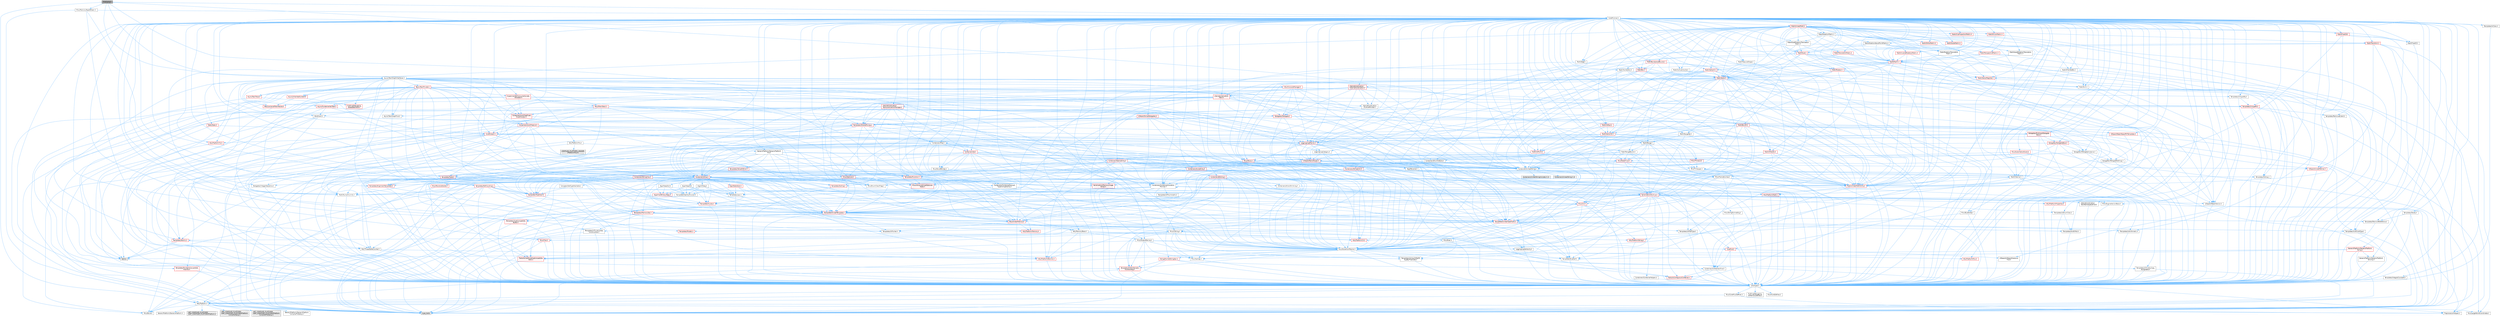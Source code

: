 digraph "FileCache.h"
{
 // INTERACTIVE_SVG=YES
 // LATEX_PDF_SIZE
  bgcolor="transparent";
  edge [fontname=Helvetica,fontsize=10,labelfontname=Helvetica,labelfontsize=10];
  node [fontname=Helvetica,fontsize=10,shape=box,height=0.2,width=0.4];
  Node1 [id="Node000001",label="FileCache.h",height=0.2,width=0.4,color="gray40", fillcolor="grey60", style="filled", fontcolor="black",tooltip=" "];
  Node1 -> Node2 [id="edge1_Node000001_Node000002",color="steelblue1",style="solid",tooltip=" "];
  Node2 [id="Node000002",label="Async/TaskGraphInterfaces.h",height=0.2,width=0.4,color="grey40", fillcolor="white", style="filled",URL="$d2/d4c/TaskGraphInterfaces_8h.html",tooltip=" "];
  Node2 -> Node3 [id="edge2_Node000002_Node000003",color="steelblue1",style="solid",tooltip=" "];
  Node3 [id="Node000003",label="CoreTypes.h",height=0.2,width=0.4,color="grey40", fillcolor="white", style="filled",URL="$dc/dec/CoreTypes_8h.html",tooltip=" "];
  Node3 -> Node4 [id="edge3_Node000003_Node000004",color="steelblue1",style="solid",tooltip=" "];
  Node4 [id="Node000004",label="HAL/Platform.h",height=0.2,width=0.4,color="grey40", fillcolor="white", style="filled",URL="$d9/dd0/Platform_8h.html",tooltip=" "];
  Node4 -> Node5 [id="edge4_Node000004_Node000005",color="steelblue1",style="solid",tooltip=" "];
  Node5 [id="Node000005",label="Misc/Build.h",height=0.2,width=0.4,color="grey40", fillcolor="white", style="filled",URL="$d3/dbb/Build_8h.html",tooltip=" "];
  Node4 -> Node6 [id="edge5_Node000004_Node000006",color="steelblue1",style="solid",tooltip=" "];
  Node6 [id="Node000006",label="Misc/LargeWorldCoordinates.h",height=0.2,width=0.4,color="grey40", fillcolor="white", style="filled",URL="$d2/dcb/LargeWorldCoordinates_8h.html",tooltip=" "];
  Node4 -> Node7 [id="edge6_Node000004_Node000007",color="steelblue1",style="solid",tooltip=" "];
  Node7 [id="Node000007",label="type_traits",height=0.2,width=0.4,color="grey60", fillcolor="#E0E0E0", style="filled",tooltip=" "];
  Node4 -> Node8 [id="edge7_Node000004_Node000008",color="steelblue1",style="solid",tooltip=" "];
  Node8 [id="Node000008",label="PreprocessorHelpers.h",height=0.2,width=0.4,color="grey40", fillcolor="white", style="filled",URL="$db/ddb/PreprocessorHelpers_8h.html",tooltip=" "];
  Node4 -> Node9 [id="edge8_Node000004_Node000009",color="steelblue1",style="solid",tooltip=" "];
  Node9 [id="Node000009",label="UBT_COMPILED_PLATFORM\l/UBT_COMPILED_PLATFORMPlatform\lCompilerPreSetup.h",height=0.2,width=0.4,color="grey60", fillcolor="#E0E0E0", style="filled",tooltip=" "];
  Node4 -> Node10 [id="edge9_Node000004_Node000010",color="steelblue1",style="solid",tooltip=" "];
  Node10 [id="Node000010",label="GenericPlatform/GenericPlatform\lCompilerPreSetup.h",height=0.2,width=0.4,color="grey40", fillcolor="white", style="filled",URL="$d9/dc8/GenericPlatformCompilerPreSetup_8h.html",tooltip=" "];
  Node4 -> Node11 [id="edge10_Node000004_Node000011",color="steelblue1",style="solid",tooltip=" "];
  Node11 [id="Node000011",label="GenericPlatform/GenericPlatform.h",height=0.2,width=0.4,color="grey40", fillcolor="white", style="filled",URL="$d6/d84/GenericPlatform_8h.html",tooltip=" "];
  Node4 -> Node12 [id="edge11_Node000004_Node000012",color="steelblue1",style="solid",tooltip=" "];
  Node12 [id="Node000012",label="UBT_COMPILED_PLATFORM\l/UBT_COMPILED_PLATFORMPlatform.h",height=0.2,width=0.4,color="grey60", fillcolor="#E0E0E0", style="filled",tooltip=" "];
  Node4 -> Node13 [id="edge12_Node000004_Node000013",color="steelblue1",style="solid",tooltip=" "];
  Node13 [id="Node000013",label="UBT_COMPILED_PLATFORM\l/UBT_COMPILED_PLATFORMPlatform\lCompilerSetup.h",height=0.2,width=0.4,color="grey60", fillcolor="#E0E0E0", style="filled",tooltip=" "];
  Node3 -> Node14 [id="edge13_Node000003_Node000014",color="steelblue1",style="solid",tooltip=" "];
  Node14 [id="Node000014",label="ProfilingDebugging\l/UMemoryDefines.h",height=0.2,width=0.4,color="grey40", fillcolor="white", style="filled",URL="$d2/da2/UMemoryDefines_8h.html",tooltip=" "];
  Node3 -> Node15 [id="edge14_Node000003_Node000015",color="steelblue1",style="solid",tooltip=" "];
  Node15 [id="Node000015",label="Misc/CoreMiscDefines.h",height=0.2,width=0.4,color="grey40", fillcolor="white", style="filled",URL="$da/d38/CoreMiscDefines_8h.html",tooltip=" "];
  Node15 -> Node4 [id="edge15_Node000015_Node000004",color="steelblue1",style="solid",tooltip=" "];
  Node15 -> Node8 [id="edge16_Node000015_Node000008",color="steelblue1",style="solid",tooltip=" "];
  Node3 -> Node16 [id="edge17_Node000003_Node000016",color="steelblue1",style="solid",tooltip=" "];
  Node16 [id="Node000016",label="Misc/CoreDefines.h",height=0.2,width=0.4,color="grey40", fillcolor="white", style="filled",URL="$d3/dd2/CoreDefines_8h.html",tooltip=" "];
  Node2 -> Node17 [id="edge18_Node000002_Node000017",color="steelblue1",style="solid",tooltip=" "];
  Node17 [id="Node000017",label="Misc/AssertionMacros.h",height=0.2,width=0.4,color="grey40", fillcolor="white", style="filled",URL="$d0/dfa/AssertionMacros_8h.html",tooltip=" "];
  Node17 -> Node3 [id="edge19_Node000017_Node000003",color="steelblue1",style="solid",tooltip=" "];
  Node17 -> Node4 [id="edge20_Node000017_Node000004",color="steelblue1",style="solid",tooltip=" "];
  Node17 -> Node18 [id="edge21_Node000017_Node000018",color="steelblue1",style="solid",tooltip=" "];
  Node18 [id="Node000018",label="HAL/PlatformMisc.h",height=0.2,width=0.4,color="red", fillcolor="#FFF0F0", style="filled",URL="$d0/df5/PlatformMisc_8h.html",tooltip=" "];
  Node18 -> Node3 [id="edge22_Node000018_Node000003",color="steelblue1",style="solid",tooltip=" "];
  Node17 -> Node8 [id="edge23_Node000017_Node000008",color="steelblue1",style="solid",tooltip=" "];
  Node17 -> Node54 [id="edge24_Node000017_Node000054",color="steelblue1",style="solid",tooltip=" "];
  Node54 [id="Node000054",label="Templates/EnableIf.h",height=0.2,width=0.4,color="grey40", fillcolor="white", style="filled",URL="$d7/d60/EnableIf_8h.html",tooltip=" "];
  Node54 -> Node3 [id="edge25_Node000054_Node000003",color="steelblue1",style="solid",tooltip=" "];
  Node17 -> Node55 [id="edge26_Node000017_Node000055",color="steelblue1",style="solid",tooltip=" "];
  Node55 [id="Node000055",label="Templates/IsArrayOrRefOf\lTypeByPredicate.h",height=0.2,width=0.4,color="grey40", fillcolor="white", style="filled",URL="$d6/da1/IsArrayOrRefOfTypeByPredicate_8h.html",tooltip=" "];
  Node55 -> Node3 [id="edge27_Node000055_Node000003",color="steelblue1",style="solid",tooltip=" "];
  Node17 -> Node56 [id="edge28_Node000017_Node000056",color="steelblue1",style="solid",tooltip=" "];
  Node56 [id="Node000056",label="Templates/IsValidVariadic\lFunctionArg.h",height=0.2,width=0.4,color="red", fillcolor="#FFF0F0", style="filled",URL="$d0/dc8/IsValidVariadicFunctionArg_8h.html",tooltip=" "];
  Node56 -> Node3 [id="edge29_Node000056_Node000003",color="steelblue1",style="solid",tooltip=" "];
  Node56 -> Node7 [id="edge30_Node000056_Node000007",color="steelblue1",style="solid",tooltip=" "];
  Node17 -> Node58 [id="edge31_Node000017_Node000058",color="steelblue1",style="solid",tooltip=" "];
  Node58 [id="Node000058",label="Traits/IsCharEncodingCompatible\lWith.h",height=0.2,width=0.4,color="red", fillcolor="#FFF0F0", style="filled",URL="$df/dd1/IsCharEncodingCompatibleWith_8h.html",tooltip=" "];
  Node58 -> Node7 [id="edge32_Node000058_Node000007",color="steelblue1",style="solid",tooltip=" "];
  Node17 -> Node60 [id="edge33_Node000017_Node000060",color="steelblue1",style="solid",tooltip=" "];
  Node60 [id="Node000060",label="Misc/VarArgs.h",height=0.2,width=0.4,color="grey40", fillcolor="white", style="filled",URL="$d5/d6f/VarArgs_8h.html",tooltip=" "];
  Node60 -> Node3 [id="edge34_Node000060_Node000003",color="steelblue1",style="solid",tooltip=" "];
  Node17 -> Node61 [id="edge35_Node000017_Node000061",color="steelblue1",style="solid",tooltip=" "];
  Node61 [id="Node000061",label="String/FormatStringSan.h",height=0.2,width=0.4,color="red", fillcolor="#FFF0F0", style="filled",URL="$d3/d8b/FormatStringSan_8h.html",tooltip=" "];
  Node61 -> Node7 [id="edge36_Node000061_Node000007",color="steelblue1",style="solid",tooltip=" "];
  Node61 -> Node3 [id="edge37_Node000061_Node000003",color="steelblue1",style="solid",tooltip=" "];
  Node61 -> Node56 [id="edge38_Node000061_Node000056",color="steelblue1",style="solid",tooltip=" "];
  Node61 -> Node26 [id="edge39_Node000061_Node000026",color="steelblue1",style="solid",tooltip=" "];
  Node26 [id="Node000026",label="Containers/ContainersFwd.h",height=0.2,width=0.4,color="grey40", fillcolor="white", style="filled",URL="$d4/d0a/ContainersFwd_8h.html",tooltip=" "];
  Node26 -> Node4 [id="edge40_Node000026_Node000004",color="steelblue1",style="solid",tooltip=" "];
  Node26 -> Node3 [id="edge41_Node000026_Node000003",color="steelblue1",style="solid",tooltip=" "];
  Node26 -> Node23 [id="edge42_Node000026_Node000023",color="steelblue1",style="solid",tooltip=" "];
  Node23 [id="Node000023",label="Traits/IsContiguousContainer.h",height=0.2,width=0.4,color="red", fillcolor="#FFF0F0", style="filled",URL="$d5/d3c/IsContiguousContainer_8h.html",tooltip=" "];
  Node23 -> Node3 [id="edge43_Node000023_Node000003",color="steelblue1",style="solid",tooltip=" "];
  Node17 -> Node67 [id="edge44_Node000017_Node000067",color="steelblue1",style="solid",tooltip=" "];
  Node67 [id="Node000067",label="atomic",height=0.2,width=0.4,color="grey60", fillcolor="#E0E0E0", style="filled",tooltip=" "];
  Node2 -> Node68 [id="edge45_Node000002_Node000068",color="steelblue1",style="solid",tooltip=" "];
  Node68 [id="Node000068",label="Containers/ContainerAllocation\lPolicies.h",height=0.2,width=0.4,color="grey40", fillcolor="white", style="filled",URL="$d7/dff/ContainerAllocationPolicies_8h.html",tooltip=" "];
  Node68 -> Node3 [id="edge46_Node000068_Node000003",color="steelblue1",style="solid",tooltip=" "];
  Node68 -> Node69 [id="edge47_Node000068_Node000069",color="steelblue1",style="solid",tooltip=" "];
  Node69 [id="Node000069",label="Containers/ContainerHelpers.h",height=0.2,width=0.4,color="grey40", fillcolor="white", style="filled",URL="$d7/d33/ContainerHelpers_8h.html",tooltip=" "];
  Node69 -> Node3 [id="edge48_Node000069_Node000003",color="steelblue1",style="solid",tooltip=" "];
  Node68 -> Node68 [id="edge49_Node000068_Node000068",color="steelblue1",style="solid",tooltip=" "];
  Node68 -> Node70 [id="edge50_Node000068_Node000070",color="steelblue1",style="solid",tooltip=" "];
  Node70 [id="Node000070",label="HAL/PlatformMath.h",height=0.2,width=0.4,color="red", fillcolor="#FFF0F0", style="filled",URL="$dc/d53/PlatformMath_8h.html",tooltip=" "];
  Node70 -> Node3 [id="edge51_Node000070_Node000003",color="steelblue1",style="solid",tooltip=" "];
  Node68 -> Node89 [id="edge52_Node000068_Node000089",color="steelblue1",style="solid",tooltip=" "];
  Node89 [id="Node000089",label="HAL/UnrealMemory.h",height=0.2,width=0.4,color="red", fillcolor="#FFF0F0", style="filled",URL="$d9/d96/UnrealMemory_8h.html",tooltip=" "];
  Node89 -> Node3 [id="edge53_Node000089_Node000003",color="steelblue1",style="solid",tooltip=" "];
  Node89 -> Node93 [id="edge54_Node000089_Node000093",color="steelblue1",style="solid",tooltip=" "];
  Node93 [id="Node000093",label="HAL/MemoryBase.h",height=0.2,width=0.4,color="grey40", fillcolor="white", style="filled",URL="$d6/d9f/MemoryBase_8h.html",tooltip=" "];
  Node93 -> Node3 [id="edge55_Node000093_Node000003",color="steelblue1",style="solid",tooltip=" "];
  Node93 -> Node47 [id="edge56_Node000093_Node000047",color="steelblue1",style="solid",tooltip=" "];
  Node47 [id="Node000047",label="HAL/PlatformAtomics.h",height=0.2,width=0.4,color="red", fillcolor="#FFF0F0", style="filled",URL="$d3/d36/PlatformAtomics_8h.html",tooltip=" "];
  Node47 -> Node3 [id="edge57_Node000047_Node000003",color="steelblue1",style="solid",tooltip=" "];
  Node93 -> Node30 [id="edge58_Node000093_Node000030",color="steelblue1",style="solid",tooltip=" "];
  Node30 [id="Node000030",label="HAL/PlatformCrt.h",height=0.2,width=0.4,color="red", fillcolor="#FFF0F0", style="filled",URL="$d8/d75/PlatformCrt_8h.html",tooltip=" "];
  Node93 -> Node94 [id="edge59_Node000093_Node000094",color="steelblue1",style="solid",tooltip=" "];
  Node94 [id="Node000094",label="Misc/Exec.h",height=0.2,width=0.4,color="grey40", fillcolor="white", style="filled",URL="$de/ddb/Exec_8h.html",tooltip=" "];
  Node94 -> Node3 [id="edge60_Node000094_Node000003",color="steelblue1",style="solid",tooltip=" "];
  Node94 -> Node17 [id="edge61_Node000094_Node000017",color="steelblue1",style="solid",tooltip=" "];
  Node93 -> Node95 [id="edge62_Node000093_Node000095",color="steelblue1",style="solid",tooltip=" "];
  Node95 [id="Node000095",label="Misc/OutputDevice.h",height=0.2,width=0.4,color="grey40", fillcolor="white", style="filled",URL="$d7/d32/OutputDevice_8h.html",tooltip=" "];
  Node95 -> Node25 [id="edge63_Node000095_Node000025",color="steelblue1",style="solid",tooltip=" "];
  Node25 [id="Node000025",label="CoreFwd.h",height=0.2,width=0.4,color="red", fillcolor="#FFF0F0", style="filled",URL="$d1/d1e/CoreFwd_8h.html",tooltip=" "];
  Node25 -> Node3 [id="edge64_Node000025_Node000003",color="steelblue1",style="solid",tooltip=" "];
  Node25 -> Node26 [id="edge65_Node000025_Node000026",color="steelblue1",style="solid",tooltip=" "];
  Node25 -> Node28 [id="edge66_Node000025_Node000028",color="steelblue1",style="solid",tooltip=" "];
  Node28 [id="Node000028",label="UObject/UObjectHierarchy\lFwd.h",height=0.2,width=0.4,color="grey40", fillcolor="white", style="filled",URL="$d3/d13/UObjectHierarchyFwd_8h.html",tooltip=" "];
  Node95 -> Node3 [id="edge67_Node000095_Node000003",color="steelblue1",style="solid",tooltip=" "];
  Node95 -> Node96 [id="edge68_Node000095_Node000096",color="steelblue1",style="solid",tooltip=" "];
  Node96 [id="Node000096",label="Logging/LogVerbosity.h",height=0.2,width=0.4,color="grey40", fillcolor="white", style="filled",URL="$d2/d8f/LogVerbosity_8h.html",tooltip=" "];
  Node96 -> Node3 [id="edge69_Node000096_Node000003",color="steelblue1",style="solid",tooltip=" "];
  Node95 -> Node60 [id="edge70_Node000095_Node000060",color="steelblue1",style="solid",tooltip=" "];
  Node95 -> Node55 [id="edge71_Node000095_Node000055",color="steelblue1",style="solid",tooltip=" "];
  Node95 -> Node56 [id="edge72_Node000095_Node000056",color="steelblue1",style="solid",tooltip=" "];
  Node95 -> Node58 [id="edge73_Node000095_Node000058",color="steelblue1",style="solid",tooltip=" "];
  Node93 -> Node97 [id="edge74_Node000093_Node000097",color="steelblue1",style="solid",tooltip=" "];
  Node97 [id="Node000097",label="Templates/Atomic.h",height=0.2,width=0.4,color="red", fillcolor="#FFF0F0", style="filled",URL="$d3/d91/Atomic_8h.html",tooltip=" "];
  Node97 -> Node98 [id="edge75_Node000097_Node000098",color="steelblue1",style="solid",tooltip=" "];
  Node98 [id="Node000098",label="HAL/ThreadSafeCounter.h",height=0.2,width=0.4,color="grey40", fillcolor="white", style="filled",URL="$dc/dc9/ThreadSafeCounter_8h.html",tooltip=" "];
  Node98 -> Node3 [id="edge76_Node000098_Node000003",color="steelblue1",style="solid",tooltip=" "];
  Node98 -> Node47 [id="edge77_Node000098_Node000047",color="steelblue1",style="solid",tooltip=" "];
  Node97 -> Node67 [id="edge78_Node000097_Node000067",color="steelblue1",style="solid",tooltip=" "];
  Node89 -> Node103 [id="edge79_Node000089_Node000103",color="steelblue1",style="solid",tooltip=" "];
  Node103 [id="Node000103",label="HAL/PlatformMemory.h",height=0.2,width=0.4,color="red", fillcolor="#FFF0F0", style="filled",URL="$de/d68/PlatformMemory_8h.html",tooltip=" "];
  Node103 -> Node3 [id="edge80_Node000103_Node000003",color="steelblue1",style="solid",tooltip=" "];
  Node89 -> Node77 [id="edge81_Node000089_Node000077",color="steelblue1",style="solid",tooltip=" "];
  Node77 [id="Node000077",label="Templates/IsPointer.h",height=0.2,width=0.4,color="grey40", fillcolor="white", style="filled",URL="$d7/d05/IsPointer_8h.html",tooltip=" "];
  Node77 -> Node3 [id="edge82_Node000077_Node000003",color="steelblue1",style="solid",tooltip=" "];
  Node68 -> Node40 [id="edge83_Node000068_Node000040",color="steelblue1",style="solid",tooltip=" "];
  Node40 [id="Node000040",label="Math/NumericLimits.h",height=0.2,width=0.4,color="grey40", fillcolor="white", style="filled",URL="$df/d1b/NumericLimits_8h.html",tooltip=" "];
  Node40 -> Node3 [id="edge84_Node000040_Node000003",color="steelblue1",style="solid",tooltip=" "];
  Node68 -> Node17 [id="edge85_Node000068_Node000017",color="steelblue1",style="solid",tooltip=" "];
  Node68 -> Node106 [id="edge86_Node000068_Node000106",color="steelblue1",style="solid",tooltip=" "];
  Node106 [id="Node000106",label="Templates/IsPolymorphic.h",height=0.2,width=0.4,color="grey40", fillcolor="white", style="filled",URL="$dc/d20/IsPolymorphic_8h.html",tooltip=" "];
  Node68 -> Node107 [id="edge87_Node000068_Node000107",color="steelblue1",style="solid",tooltip=" "];
  Node107 [id="Node000107",label="Templates/MemoryOps.h",height=0.2,width=0.4,color="red", fillcolor="#FFF0F0", style="filled",URL="$db/dea/MemoryOps_8h.html",tooltip=" "];
  Node107 -> Node3 [id="edge88_Node000107_Node000003",color="steelblue1",style="solid",tooltip=" "];
  Node107 -> Node89 [id="edge89_Node000107_Node000089",color="steelblue1",style="solid",tooltip=" "];
  Node107 -> Node101 [id="edge90_Node000107_Node000101",color="steelblue1",style="solid",tooltip=" "];
  Node101 [id="Node000101",label="Templates/IsTriviallyCopy\lAssignable.h",height=0.2,width=0.4,color="grey40", fillcolor="white", style="filled",URL="$d2/df2/IsTriviallyCopyAssignable_8h.html",tooltip=" "];
  Node101 -> Node3 [id="edge91_Node000101_Node000003",color="steelblue1",style="solid",tooltip=" "];
  Node101 -> Node7 [id="edge92_Node000101_Node000007",color="steelblue1",style="solid",tooltip=" "];
  Node107 -> Node82 [id="edge93_Node000107_Node000082",color="steelblue1",style="solid",tooltip=" "];
  Node82 [id="Node000082",label="Templates/IsTriviallyCopy\lConstructible.h",height=0.2,width=0.4,color="grey40", fillcolor="white", style="filled",URL="$d3/d78/IsTriviallyCopyConstructible_8h.html",tooltip=" "];
  Node82 -> Node3 [id="edge94_Node000082_Node000003",color="steelblue1",style="solid",tooltip=" "];
  Node82 -> Node7 [id="edge95_Node000082_Node000007",color="steelblue1",style="solid",tooltip=" "];
  Node107 -> Node76 [id="edge96_Node000107_Node000076",color="steelblue1",style="solid",tooltip=" "];
  Node76 [id="Node000076",label="Templates/UnrealTypeTraits.h",height=0.2,width=0.4,color="red", fillcolor="#FFF0F0", style="filled",URL="$d2/d2d/UnrealTypeTraits_8h.html",tooltip=" "];
  Node76 -> Node3 [id="edge97_Node000076_Node000003",color="steelblue1",style="solid",tooltip=" "];
  Node76 -> Node77 [id="edge98_Node000076_Node000077",color="steelblue1",style="solid",tooltip=" "];
  Node76 -> Node17 [id="edge99_Node000076_Node000017",color="steelblue1",style="solid",tooltip=" "];
  Node76 -> Node72 [id="edge100_Node000076_Node000072",color="steelblue1",style="solid",tooltip=" "];
  Node72 [id="Node000072",label="Templates/AndOrNot.h",height=0.2,width=0.4,color="grey40", fillcolor="white", style="filled",URL="$db/d0a/AndOrNot_8h.html",tooltip=" "];
  Node72 -> Node3 [id="edge101_Node000072_Node000003",color="steelblue1",style="solid",tooltip=" "];
  Node76 -> Node54 [id="edge102_Node000076_Node000054",color="steelblue1",style="solid",tooltip=" "];
  Node76 -> Node78 [id="edge103_Node000076_Node000078",color="steelblue1",style="solid",tooltip=" "];
  Node78 [id="Node000078",label="Templates/IsArithmetic.h",height=0.2,width=0.4,color="grey40", fillcolor="white", style="filled",URL="$d2/d5d/IsArithmetic_8h.html",tooltip=" "];
  Node78 -> Node3 [id="edge104_Node000078_Node000003",color="steelblue1",style="solid",tooltip=" "];
  Node76 -> Node79 [id="edge105_Node000076_Node000079",color="steelblue1",style="solid",tooltip=" "];
  Node79 [id="Node000079",label="Templates/Models.h",height=0.2,width=0.4,color="red", fillcolor="#FFF0F0", style="filled",URL="$d3/d0c/Models_8h.html",tooltip=" "];
  Node76 -> Node80 [id="edge106_Node000076_Node000080",color="steelblue1",style="solid",tooltip=" "];
  Node80 [id="Node000080",label="Templates/IsPODType.h",height=0.2,width=0.4,color="grey40", fillcolor="white", style="filled",URL="$d7/db1/IsPODType_8h.html",tooltip=" "];
  Node80 -> Node3 [id="edge107_Node000080_Node000003",color="steelblue1",style="solid",tooltip=" "];
  Node76 -> Node81 [id="edge108_Node000076_Node000081",color="steelblue1",style="solid",tooltip=" "];
  Node81 [id="Node000081",label="Templates/IsUECoreType.h",height=0.2,width=0.4,color="grey40", fillcolor="white", style="filled",URL="$d1/db8/IsUECoreType_8h.html",tooltip=" "];
  Node81 -> Node3 [id="edge109_Node000081_Node000003",color="steelblue1",style="solid",tooltip=" "];
  Node81 -> Node7 [id="edge110_Node000081_Node000007",color="steelblue1",style="solid",tooltip=" "];
  Node76 -> Node82 [id="edge111_Node000076_Node000082",color="steelblue1",style="solid",tooltip=" "];
  Node107 -> Node7 [id="edge112_Node000107_Node000007",color="steelblue1",style="solid",tooltip=" "];
  Node68 -> Node86 [id="edge113_Node000068_Node000086",color="steelblue1",style="solid",tooltip=" "];
  Node86 [id="Node000086",label="Templates/TypeCompatible\lBytes.h",height=0.2,width=0.4,color="red", fillcolor="#FFF0F0", style="filled",URL="$df/d0a/TypeCompatibleBytes_8h.html",tooltip=" "];
  Node86 -> Node3 [id="edge114_Node000086_Node000003",color="steelblue1",style="solid",tooltip=" "];
  Node86 -> Node7 [id="edge115_Node000086_Node000007",color="steelblue1",style="solid",tooltip=" "];
  Node68 -> Node7 [id="edge116_Node000068_Node000007",color="steelblue1",style="solid",tooltip=" "];
  Node2 -> Node109 [id="edge117_Node000002_Node000109",color="steelblue1",style="solid",tooltip=" "];
  Node109 [id="Node000109",label="Containers/Array.h",height=0.2,width=0.4,color="red", fillcolor="#FFF0F0", style="filled",URL="$df/dd0/Array_8h.html",tooltip=" "];
  Node109 -> Node3 [id="edge118_Node000109_Node000003",color="steelblue1",style="solid",tooltip=" "];
  Node109 -> Node17 [id="edge119_Node000109_Node000017",color="steelblue1",style="solid",tooltip=" "];
  Node109 -> Node110 [id="edge120_Node000109_Node000110",color="steelblue1",style="solid",tooltip=" "];
  Node110 [id="Node000110",label="Misc/IntrusiveUnsetOptional\lState.h",height=0.2,width=0.4,color="red", fillcolor="#FFF0F0", style="filled",URL="$d2/d0a/IntrusiveUnsetOptionalState_8h.html",tooltip=" "];
  Node109 -> Node112 [id="edge121_Node000109_Node000112",color="steelblue1",style="solid",tooltip=" "];
  Node112 [id="Node000112",label="Misc/ReverseIterate.h",height=0.2,width=0.4,color="red", fillcolor="#FFF0F0", style="filled",URL="$db/de3/ReverseIterate_8h.html",tooltip=" "];
  Node112 -> Node4 [id="edge122_Node000112_Node000004",color="steelblue1",style="solid",tooltip=" "];
  Node109 -> Node89 [id="edge123_Node000109_Node000089",color="steelblue1",style="solid",tooltip=" "];
  Node109 -> Node76 [id="edge124_Node000109_Node000076",color="steelblue1",style="solid",tooltip=" "];
  Node109 -> Node114 [id="edge125_Node000109_Node000114",color="steelblue1",style="solid",tooltip=" "];
  Node114 [id="Node000114",label="Templates/UnrealTemplate.h",height=0.2,width=0.4,color="red", fillcolor="#FFF0F0", style="filled",URL="$d4/d24/UnrealTemplate_8h.html",tooltip=" "];
  Node114 -> Node3 [id="edge126_Node000114_Node000003",color="steelblue1",style="solid",tooltip=" "];
  Node114 -> Node77 [id="edge127_Node000114_Node000077",color="steelblue1",style="solid",tooltip=" "];
  Node114 -> Node89 [id="edge128_Node000114_Node000089",color="steelblue1",style="solid",tooltip=" "];
  Node114 -> Node76 [id="edge129_Node000114_Node000076",color="steelblue1",style="solid",tooltip=" "];
  Node114 -> Node74 [id="edge130_Node000114_Node000074",color="steelblue1",style="solid",tooltip=" "];
  Node74 [id="Node000074",label="Templates/RemoveReference.h",height=0.2,width=0.4,color="grey40", fillcolor="white", style="filled",URL="$da/dbe/RemoveReference_8h.html",tooltip=" "];
  Node74 -> Node3 [id="edge131_Node000074_Node000003",color="steelblue1",style="solid",tooltip=" "];
  Node114 -> Node86 [id="edge132_Node000114_Node000086",color="steelblue1",style="solid",tooltip=" "];
  Node114 -> Node23 [id="edge133_Node000114_Node000023",color="steelblue1",style="solid",tooltip=" "];
  Node114 -> Node7 [id="edge134_Node000114_Node000007",color="steelblue1",style="solid",tooltip=" "];
  Node109 -> Node117 [id="edge135_Node000109_Node000117",color="steelblue1",style="solid",tooltip=" "];
  Node117 [id="Node000117",label="Containers/AllowShrinking.h",height=0.2,width=0.4,color="grey40", fillcolor="white", style="filled",URL="$d7/d1a/AllowShrinking_8h.html",tooltip=" "];
  Node117 -> Node3 [id="edge136_Node000117_Node000003",color="steelblue1",style="solid",tooltip=" "];
  Node109 -> Node68 [id="edge137_Node000109_Node000068",color="steelblue1",style="solid",tooltip=" "];
  Node109 -> Node118 [id="edge138_Node000109_Node000118",color="steelblue1",style="solid",tooltip=" "];
  Node118 [id="Node000118",label="Containers/ContainerElement\lTypeCompatibility.h",height=0.2,width=0.4,color="grey40", fillcolor="white", style="filled",URL="$df/ddf/ContainerElementTypeCompatibility_8h.html",tooltip=" "];
  Node118 -> Node3 [id="edge139_Node000118_Node000003",color="steelblue1",style="solid",tooltip=" "];
  Node118 -> Node76 [id="edge140_Node000118_Node000076",color="steelblue1",style="solid",tooltip=" "];
  Node109 -> Node119 [id="edge141_Node000109_Node000119",color="steelblue1",style="solid",tooltip=" "];
  Node119 [id="Node000119",label="Serialization/Archive.h",height=0.2,width=0.4,color="red", fillcolor="#FFF0F0", style="filled",URL="$d7/d3b/Archive_8h.html",tooltip=" "];
  Node119 -> Node25 [id="edge142_Node000119_Node000025",color="steelblue1",style="solid",tooltip=" "];
  Node119 -> Node3 [id="edge143_Node000119_Node000003",color="steelblue1",style="solid",tooltip=" "];
  Node119 -> Node120 [id="edge144_Node000119_Node000120",color="steelblue1",style="solid",tooltip=" "];
  Node120 [id="Node000120",label="HAL/PlatformProperties.h",height=0.2,width=0.4,color="red", fillcolor="#FFF0F0", style="filled",URL="$d9/db0/PlatformProperties_8h.html",tooltip=" "];
  Node120 -> Node3 [id="edge145_Node000120_Node000003",color="steelblue1",style="solid",tooltip=" "];
  Node119 -> Node123 [id="edge146_Node000119_Node000123",color="steelblue1",style="solid",tooltip=" "];
  Node123 [id="Node000123",label="Internationalization\l/TextNamespaceFwd.h",height=0.2,width=0.4,color="grey40", fillcolor="white", style="filled",URL="$d8/d97/TextNamespaceFwd_8h.html",tooltip=" "];
  Node123 -> Node3 [id="edge147_Node000123_Node000003",color="steelblue1",style="solid",tooltip=" "];
  Node119 -> Node17 [id="edge148_Node000119_Node000017",color="steelblue1",style="solid",tooltip=" "];
  Node119 -> Node5 [id="edge149_Node000119_Node000005",color="steelblue1",style="solid",tooltip=" "];
  Node119 -> Node124 [id="edge150_Node000119_Node000124",color="steelblue1",style="solid",tooltip=" "];
  Node124 [id="Node000124",label="Misc/EngineVersionBase.h",height=0.2,width=0.4,color="grey40", fillcolor="white", style="filled",URL="$d5/d2b/EngineVersionBase_8h.html",tooltip=" "];
  Node124 -> Node3 [id="edge151_Node000124_Node000003",color="steelblue1",style="solid",tooltip=" "];
  Node119 -> Node60 [id="edge152_Node000119_Node000060",color="steelblue1",style="solid",tooltip=" "];
  Node119 -> Node54 [id="edge153_Node000119_Node000054",color="steelblue1",style="solid",tooltip=" "];
  Node119 -> Node55 [id="edge154_Node000119_Node000055",color="steelblue1",style="solid",tooltip=" "];
  Node119 -> Node127 [id="edge155_Node000119_Node000127",color="steelblue1",style="solid",tooltip=" "];
  Node127 [id="Node000127",label="Templates/IsEnumClass.h",height=0.2,width=0.4,color="grey40", fillcolor="white", style="filled",URL="$d7/d15/IsEnumClass_8h.html",tooltip=" "];
  Node127 -> Node3 [id="edge156_Node000127_Node000003",color="steelblue1",style="solid",tooltip=" "];
  Node127 -> Node72 [id="edge157_Node000127_Node000072",color="steelblue1",style="solid",tooltip=" "];
  Node119 -> Node56 [id="edge158_Node000119_Node000056",color="steelblue1",style="solid",tooltip=" "];
  Node119 -> Node114 [id="edge159_Node000119_Node000114",color="steelblue1",style="solid",tooltip=" "];
  Node119 -> Node58 [id="edge160_Node000119_Node000058",color="steelblue1",style="solid",tooltip=" "];
  Node119 -> Node128 [id="edge161_Node000119_Node000128",color="steelblue1",style="solid",tooltip=" "];
  Node128 [id="Node000128",label="UObject/ObjectVersion.h",height=0.2,width=0.4,color="grey40", fillcolor="white", style="filled",URL="$da/d63/ObjectVersion_8h.html",tooltip=" "];
  Node128 -> Node3 [id="edge162_Node000128_Node000003",color="steelblue1",style="solid",tooltip=" "];
  Node109 -> Node129 [id="edge163_Node000109_Node000129",color="steelblue1",style="solid",tooltip=" "];
  Node129 [id="Node000129",label="Serialization/MemoryImage\lWriter.h",height=0.2,width=0.4,color="red", fillcolor="#FFF0F0", style="filled",URL="$d0/d08/MemoryImageWriter_8h.html",tooltip=" "];
  Node129 -> Node3 [id="edge164_Node000129_Node000003",color="steelblue1",style="solid",tooltip=" "];
  Node109 -> Node143 [id="edge165_Node000109_Node000143",color="steelblue1",style="solid",tooltip=" "];
  Node143 [id="Node000143",label="Algo/Heapify.h",height=0.2,width=0.4,color="grey40", fillcolor="white", style="filled",URL="$d0/d2a/Heapify_8h.html",tooltip=" "];
  Node143 -> Node144 [id="edge166_Node000143_Node000144",color="steelblue1",style="solid",tooltip=" "];
  Node144 [id="Node000144",label="Algo/Impl/BinaryHeap.h",height=0.2,width=0.4,color="red", fillcolor="#FFF0F0", style="filled",URL="$d7/da3/Algo_2Impl_2BinaryHeap_8h.html",tooltip=" "];
  Node144 -> Node145 [id="edge167_Node000144_Node000145",color="steelblue1",style="solid",tooltip=" "];
  Node145 [id="Node000145",label="Templates/Invoke.h",height=0.2,width=0.4,color="red", fillcolor="#FFF0F0", style="filled",URL="$d7/deb/Invoke_8h.html",tooltip=" "];
  Node145 -> Node3 [id="edge168_Node000145_Node000003",color="steelblue1",style="solid",tooltip=" "];
  Node145 -> Node114 [id="edge169_Node000145_Node000114",color="steelblue1",style="solid",tooltip=" "];
  Node145 -> Node7 [id="edge170_Node000145_Node000007",color="steelblue1",style="solid",tooltip=" "];
  Node144 -> Node7 [id="edge171_Node000144_Node000007",color="steelblue1",style="solid",tooltip=" "];
  Node143 -> Node149 [id="edge172_Node000143_Node000149",color="steelblue1",style="solid",tooltip=" "];
  Node149 [id="Node000149",label="Templates/IdentityFunctor.h",height=0.2,width=0.4,color="grey40", fillcolor="white", style="filled",URL="$d7/d2e/IdentityFunctor_8h.html",tooltip=" "];
  Node149 -> Node4 [id="edge173_Node000149_Node000004",color="steelblue1",style="solid",tooltip=" "];
  Node143 -> Node145 [id="edge174_Node000143_Node000145",color="steelblue1",style="solid",tooltip=" "];
  Node143 -> Node150 [id="edge175_Node000143_Node000150",color="steelblue1",style="solid",tooltip=" "];
  Node150 [id="Node000150",label="Templates/Less.h",height=0.2,width=0.4,color="grey40", fillcolor="white", style="filled",URL="$de/dc8/Less_8h.html",tooltip=" "];
  Node150 -> Node3 [id="edge176_Node000150_Node000003",color="steelblue1",style="solid",tooltip=" "];
  Node150 -> Node114 [id="edge177_Node000150_Node000114",color="steelblue1",style="solid",tooltip=" "];
  Node143 -> Node114 [id="edge178_Node000143_Node000114",color="steelblue1",style="solid",tooltip=" "];
  Node109 -> Node151 [id="edge179_Node000109_Node000151",color="steelblue1",style="solid",tooltip=" "];
  Node151 [id="Node000151",label="Algo/HeapSort.h",height=0.2,width=0.4,color="grey40", fillcolor="white", style="filled",URL="$d3/d92/HeapSort_8h.html",tooltip=" "];
  Node151 -> Node144 [id="edge180_Node000151_Node000144",color="steelblue1",style="solid",tooltip=" "];
  Node151 -> Node149 [id="edge181_Node000151_Node000149",color="steelblue1",style="solid",tooltip=" "];
  Node151 -> Node150 [id="edge182_Node000151_Node000150",color="steelblue1",style="solid",tooltip=" "];
  Node151 -> Node114 [id="edge183_Node000151_Node000114",color="steelblue1",style="solid",tooltip=" "];
  Node109 -> Node152 [id="edge184_Node000109_Node000152",color="steelblue1",style="solid",tooltip=" "];
  Node152 [id="Node000152",label="Algo/IsHeap.h",height=0.2,width=0.4,color="grey40", fillcolor="white", style="filled",URL="$de/d32/IsHeap_8h.html",tooltip=" "];
  Node152 -> Node144 [id="edge185_Node000152_Node000144",color="steelblue1",style="solid",tooltip=" "];
  Node152 -> Node149 [id="edge186_Node000152_Node000149",color="steelblue1",style="solid",tooltip=" "];
  Node152 -> Node145 [id="edge187_Node000152_Node000145",color="steelblue1",style="solid",tooltip=" "];
  Node152 -> Node150 [id="edge188_Node000152_Node000150",color="steelblue1",style="solid",tooltip=" "];
  Node152 -> Node114 [id="edge189_Node000152_Node000114",color="steelblue1",style="solid",tooltip=" "];
  Node109 -> Node144 [id="edge190_Node000109_Node000144",color="steelblue1",style="solid",tooltip=" "];
  Node109 -> Node153 [id="edge191_Node000109_Node000153",color="steelblue1",style="solid",tooltip=" "];
  Node153 [id="Node000153",label="Algo/StableSort.h",height=0.2,width=0.4,color="red", fillcolor="#FFF0F0", style="filled",URL="$d7/d3c/StableSort_8h.html",tooltip=" "];
  Node153 -> Node149 [id="edge192_Node000153_Node000149",color="steelblue1",style="solid",tooltip=" "];
  Node153 -> Node145 [id="edge193_Node000153_Node000145",color="steelblue1",style="solid",tooltip=" "];
  Node153 -> Node150 [id="edge194_Node000153_Node000150",color="steelblue1",style="solid",tooltip=" "];
  Node153 -> Node114 [id="edge195_Node000153_Node000114",color="steelblue1",style="solid",tooltip=" "];
  Node109 -> Node156 [id="edge196_Node000109_Node000156",color="steelblue1",style="solid",tooltip=" "];
  Node156 [id="Node000156",label="Concepts/GetTypeHashable.h",height=0.2,width=0.4,color="grey40", fillcolor="white", style="filled",URL="$d3/da2/GetTypeHashable_8h.html",tooltip=" "];
  Node156 -> Node3 [id="edge197_Node000156_Node000003",color="steelblue1",style="solid",tooltip=" "];
  Node156 -> Node134 [id="edge198_Node000156_Node000134",color="steelblue1",style="solid",tooltip=" "];
  Node134 [id="Node000134",label="Templates/TypeHash.h",height=0.2,width=0.4,color="red", fillcolor="#FFF0F0", style="filled",URL="$d1/d62/TypeHash_8h.html",tooltip=" "];
  Node134 -> Node3 [id="edge199_Node000134_Node000003",color="steelblue1",style="solid",tooltip=" "];
  Node134 -> Node135 [id="edge200_Node000134_Node000135",color="steelblue1",style="solid",tooltip=" "];
  Node135 [id="Node000135",label="Misc/Crc.h",height=0.2,width=0.4,color="red", fillcolor="#FFF0F0", style="filled",URL="$d4/dd2/Crc_8h.html",tooltip=" "];
  Node135 -> Node3 [id="edge201_Node000135_Node000003",color="steelblue1",style="solid",tooltip=" "];
  Node135 -> Node91 [id="edge202_Node000135_Node000091",color="steelblue1",style="solid",tooltip=" "];
  Node91 [id="Node000091",label="HAL/PlatformString.h",height=0.2,width=0.4,color="red", fillcolor="#FFF0F0", style="filled",URL="$db/db5/PlatformString_8h.html",tooltip=" "];
  Node91 -> Node3 [id="edge203_Node000091_Node000003",color="steelblue1",style="solid",tooltip=" "];
  Node135 -> Node17 [id="edge204_Node000135_Node000017",color="steelblue1",style="solid",tooltip=" "];
  Node135 -> Node136 [id="edge205_Node000135_Node000136",color="steelblue1",style="solid",tooltip=" "];
  Node136 [id="Node000136",label="Misc/CString.h",height=0.2,width=0.4,color="grey40", fillcolor="white", style="filled",URL="$d2/d49/CString_8h.html",tooltip=" "];
  Node136 -> Node3 [id="edge206_Node000136_Node000003",color="steelblue1",style="solid",tooltip=" "];
  Node136 -> Node30 [id="edge207_Node000136_Node000030",color="steelblue1",style="solid",tooltip=" "];
  Node136 -> Node91 [id="edge208_Node000136_Node000091",color="steelblue1",style="solid",tooltip=" "];
  Node136 -> Node17 [id="edge209_Node000136_Node000017",color="steelblue1",style="solid",tooltip=" "];
  Node136 -> Node137 [id="edge210_Node000136_Node000137",color="steelblue1",style="solid",tooltip=" "];
  Node137 [id="Node000137",label="Misc/Char.h",height=0.2,width=0.4,color="red", fillcolor="#FFF0F0", style="filled",URL="$d0/d58/Char_8h.html",tooltip=" "];
  Node137 -> Node3 [id="edge211_Node000137_Node000003",color="steelblue1",style="solid",tooltip=" "];
  Node137 -> Node7 [id="edge212_Node000137_Node000007",color="steelblue1",style="solid",tooltip=" "];
  Node136 -> Node60 [id="edge213_Node000136_Node000060",color="steelblue1",style="solid",tooltip=" "];
  Node136 -> Node55 [id="edge214_Node000136_Node000055",color="steelblue1",style="solid",tooltip=" "];
  Node136 -> Node56 [id="edge215_Node000136_Node000056",color="steelblue1",style="solid",tooltip=" "];
  Node136 -> Node58 [id="edge216_Node000136_Node000058",color="steelblue1",style="solid",tooltip=" "];
  Node135 -> Node137 [id="edge217_Node000135_Node000137",color="steelblue1",style="solid",tooltip=" "];
  Node135 -> Node76 [id="edge218_Node000135_Node000076",color="steelblue1",style="solid",tooltip=" "];
  Node134 -> Node7 [id="edge219_Node000134_Node000007",color="steelblue1",style="solid",tooltip=" "];
  Node109 -> Node149 [id="edge220_Node000109_Node000149",color="steelblue1",style="solid",tooltip=" "];
  Node109 -> Node145 [id="edge221_Node000109_Node000145",color="steelblue1",style="solid",tooltip=" "];
  Node109 -> Node150 [id="edge222_Node000109_Node000150",color="steelblue1",style="solid",tooltip=" "];
  Node109 -> Node158 [id="edge223_Node000109_Node000158",color="steelblue1",style="solid",tooltip=" "];
  Node158 [id="Node000158",label="Templates/Sorting.h",height=0.2,width=0.4,color="red", fillcolor="#FFF0F0", style="filled",URL="$d3/d9e/Sorting_8h.html",tooltip=" "];
  Node158 -> Node3 [id="edge224_Node000158_Node000003",color="steelblue1",style="solid",tooltip=" "];
  Node158 -> Node70 [id="edge225_Node000158_Node000070",color="steelblue1",style="solid",tooltip=" "];
  Node158 -> Node150 [id="edge226_Node000158_Node000150",color="steelblue1",style="solid",tooltip=" "];
  Node109 -> Node162 [id="edge227_Node000109_Node000162",color="steelblue1",style="solid",tooltip=" "];
  Node162 [id="Node000162",label="Templates/AlignmentTemplates.h",height=0.2,width=0.4,color="red", fillcolor="#FFF0F0", style="filled",URL="$dd/d32/AlignmentTemplates_8h.html",tooltip=" "];
  Node162 -> Node3 [id="edge228_Node000162_Node000003",color="steelblue1",style="solid",tooltip=" "];
  Node162 -> Node77 [id="edge229_Node000162_Node000077",color="steelblue1",style="solid",tooltip=" "];
  Node109 -> Node7 [id="edge230_Node000109_Node000007",color="steelblue1",style="solid",tooltip=" "];
  Node2 -> Node163 [id="edge231_Node000002_Node000163",color="steelblue1",style="solid",tooltip=" "];
  Node163 [id="Node000163",label="Containers/UnrealString.h",height=0.2,width=0.4,color="grey40", fillcolor="white", style="filled",URL="$d5/dba/UnrealString_8h.html",tooltip=" "];
  Node163 -> Node164 [id="edge232_Node000163_Node000164",color="steelblue1",style="solid",tooltip=" "];
  Node164 [id="Node000164",label="Containers/UnrealStringIncludes.h.inl",height=0.2,width=0.4,color="grey60", fillcolor="#E0E0E0", style="filled",tooltip=" "];
  Node163 -> Node165 [id="edge233_Node000163_Node000165",color="steelblue1",style="solid",tooltip=" "];
  Node165 [id="Node000165",label="Containers/UnrealString.h.inl",height=0.2,width=0.4,color="grey60", fillcolor="#E0E0E0", style="filled",tooltip=" "];
  Node163 -> Node166 [id="edge234_Node000163_Node000166",color="steelblue1",style="solid",tooltip=" "];
  Node166 [id="Node000166",label="Misc/StringFormatArg.h",height=0.2,width=0.4,color="grey40", fillcolor="white", style="filled",URL="$d2/d16/StringFormatArg_8h.html",tooltip=" "];
  Node166 -> Node26 [id="edge235_Node000166_Node000026",color="steelblue1",style="solid",tooltip=" "];
  Node2 -> Node167 [id="edge236_Node000002_Node000167",color="steelblue1",style="solid",tooltip=" "];
  Node167 [id="Node000167",label="Templates/Function.h",height=0.2,width=0.4,color="red", fillcolor="#FFF0F0", style="filled",URL="$df/df5/Function_8h.html",tooltip=" "];
  Node167 -> Node3 [id="edge237_Node000167_Node000003",color="steelblue1",style="solid",tooltip=" "];
  Node167 -> Node17 [id="edge238_Node000167_Node000017",color="steelblue1",style="solid",tooltip=" "];
  Node167 -> Node110 [id="edge239_Node000167_Node000110",color="steelblue1",style="solid",tooltip=" "];
  Node167 -> Node89 [id="edge240_Node000167_Node000089",color="steelblue1",style="solid",tooltip=" "];
  Node167 -> Node76 [id="edge241_Node000167_Node000076",color="steelblue1",style="solid",tooltip=" "];
  Node167 -> Node145 [id="edge242_Node000167_Node000145",color="steelblue1",style="solid",tooltip=" "];
  Node167 -> Node114 [id="edge243_Node000167_Node000114",color="steelblue1",style="solid",tooltip=" "];
  Node167 -> Node161 [id="edge244_Node000167_Node000161",color="steelblue1",style="solid",tooltip=" "];
  Node161 [id="Node000161",label="Math/UnrealMathUtility.h",height=0.2,width=0.4,color="red", fillcolor="#FFF0F0", style="filled",URL="$db/db8/UnrealMathUtility_8h.html",tooltip=" "];
  Node161 -> Node3 [id="edge245_Node000161_Node000003",color="steelblue1",style="solid",tooltip=" "];
  Node161 -> Node17 [id="edge246_Node000161_Node000017",color="steelblue1",style="solid",tooltip=" "];
  Node161 -> Node70 [id="edge247_Node000161_Node000070",color="steelblue1",style="solid",tooltip=" "];
  Node167 -> Node7 [id="edge248_Node000167_Node000007",color="steelblue1",style="solid",tooltip=" "];
  Node2 -> Node169 [id="edge249_Node000002_Node000169",color="steelblue1",style="solid",tooltip=" "];
  Node169 [id="Node000169",label="Delegates/Delegate.h",height=0.2,width=0.4,color="red", fillcolor="#FFF0F0", style="filled",URL="$d4/d80/Delegate_8h.html",tooltip=" "];
  Node169 -> Node3 [id="edge250_Node000169_Node000003",color="steelblue1",style="solid",tooltip=" "];
  Node169 -> Node17 [id="edge251_Node000169_Node000017",color="steelblue1",style="solid",tooltip=" "];
  Node169 -> Node170 [id="edge252_Node000169_Node000170",color="steelblue1",style="solid",tooltip=" "];
  Node170 [id="Node000170",label="UObject/NameTypes.h",height=0.2,width=0.4,color="red", fillcolor="#FFF0F0", style="filled",URL="$d6/d35/NameTypes_8h.html",tooltip=" "];
  Node170 -> Node3 [id="edge253_Node000170_Node000003",color="steelblue1",style="solid",tooltip=" "];
  Node170 -> Node17 [id="edge254_Node000170_Node000017",color="steelblue1",style="solid",tooltip=" "];
  Node170 -> Node89 [id="edge255_Node000170_Node000089",color="steelblue1",style="solid",tooltip=" "];
  Node170 -> Node76 [id="edge256_Node000170_Node000076",color="steelblue1",style="solid",tooltip=" "];
  Node170 -> Node114 [id="edge257_Node000170_Node000114",color="steelblue1",style="solid",tooltip=" "];
  Node170 -> Node163 [id="edge258_Node000170_Node000163",color="steelblue1",style="solid",tooltip=" "];
  Node170 -> Node174 [id="edge259_Node000170_Node000174",color="steelblue1",style="solid",tooltip=" "];
  Node174 [id="Node000174",label="Containers/StringConv.h",height=0.2,width=0.4,color="red", fillcolor="#FFF0F0", style="filled",URL="$d3/ddf/StringConv_8h.html",tooltip=" "];
  Node174 -> Node3 [id="edge260_Node000174_Node000003",color="steelblue1",style="solid",tooltip=" "];
  Node174 -> Node17 [id="edge261_Node000174_Node000017",color="steelblue1",style="solid",tooltip=" "];
  Node174 -> Node68 [id="edge262_Node000174_Node000068",color="steelblue1",style="solid",tooltip=" "];
  Node174 -> Node109 [id="edge263_Node000174_Node000109",color="steelblue1",style="solid",tooltip=" "];
  Node174 -> Node136 [id="edge264_Node000174_Node000136",color="steelblue1",style="solid",tooltip=" "];
  Node174 -> Node175 [id="edge265_Node000174_Node000175",color="steelblue1",style="solid",tooltip=" "];
  Node175 [id="Node000175",label="Templates/IsArray.h",height=0.2,width=0.4,color="grey40", fillcolor="white", style="filled",URL="$d8/d8d/IsArray_8h.html",tooltip=" "];
  Node175 -> Node3 [id="edge266_Node000175_Node000003",color="steelblue1",style="solid",tooltip=" "];
  Node174 -> Node114 [id="edge267_Node000174_Node000114",color="steelblue1",style="solid",tooltip=" "];
  Node174 -> Node76 [id="edge268_Node000174_Node000076",color="steelblue1",style="solid",tooltip=" "];
  Node174 -> Node58 [id="edge269_Node000174_Node000058",color="steelblue1",style="solid",tooltip=" "];
  Node174 -> Node23 [id="edge270_Node000174_Node000023",color="steelblue1",style="solid",tooltip=" "];
  Node174 -> Node7 [id="edge271_Node000174_Node000007",color="steelblue1",style="solid",tooltip=" "];
  Node170 -> Node176 [id="edge272_Node000170_Node000176",color="steelblue1",style="solid",tooltip=" "];
  Node176 [id="Node000176",label="UObject/UnrealNames.h",height=0.2,width=0.4,color="red", fillcolor="#FFF0F0", style="filled",URL="$d8/db1/UnrealNames_8h.html",tooltip=" "];
  Node176 -> Node3 [id="edge273_Node000176_Node000003",color="steelblue1",style="solid",tooltip=" "];
  Node170 -> Node97 [id="edge274_Node000170_Node000097",color="steelblue1",style="solid",tooltip=" "];
  Node170 -> Node110 [id="edge275_Node000170_Node000110",color="steelblue1",style="solid",tooltip=" "];
  Node169 -> Node184 [id="edge276_Node000169_Node000184",color="steelblue1",style="solid",tooltip=" "];
  Node184 [id="Node000184",label="Templates/SharedPointer.h",height=0.2,width=0.4,color="red", fillcolor="#FFF0F0", style="filled",URL="$d2/d17/SharedPointer_8h.html",tooltip=" "];
  Node184 -> Node3 [id="edge277_Node000184_Node000003",color="steelblue1",style="solid",tooltip=" "];
  Node184 -> Node110 [id="edge278_Node000184_Node000110",color="steelblue1",style="solid",tooltip=" "];
  Node184 -> Node185 [id="edge279_Node000184_Node000185",color="steelblue1",style="solid",tooltip=" "];
  Node185 [id="Node000185",label="Templates/PointerIsConvertible\lFromTo.h",height=0.2,width=0.4,color="red", fillcolor="#FFF0F0", style="filled",URL="$d6/d65/PointerIsConvertibleFromTo_8h.html",tooltip=" "];
  Node185 -> Node3 [id="edge280_Node000185_Node000003",color="steelblue1",style="solid",tooltip=" "];
  Node185 -> Node7 [id="edge281_Node000185_Node000007",color="steelblue1",style="solid",tooltip=" "];
  Node184 -> Node17 [id="edge282_Node000184_Node000017",color="steelblue1",style="solid",tooltip=" "];
  Node184 -> Node89 [id="edge283_Node000184_Node000089",color="steelblue1",style="solid",tooltip=" "];
  Node184 -> Node109 [id="edge284_Node000184_Node000109",color="steelblue1",style="solid",tooltip=" "];
  Node184 -> Node186 [id="edge285_Node000184_Node000186",color="steelblue1",style="solid",tooltip=" "];
  Node186 [id="Node000186",label="Containers/Map.h",height=0.2,width=0.4,color="grey40", fillcolor="white", style="filled",URL="$df/d79/Map_8h.html",tooltip=" "];
  Node186 -> Node3 [id="edge286_Node000186_Node000003",color="steelblue1",style="solid",tooltip=" "];
  Node186 -> Node187 [id="edge287_Node000186_Node000187",color="steelblue1",style="solid",tooltip=" "];
  Node187 [id="Node000187",label="Algo/Reverse.h",height=0.2,width=0.4,color="grey40", fillcolor="white", style="filled",URL="$d5/d93/Reverse_8h.html",tooltip=" "];
  Node187 -> Node3 [id="edge288_Node000187_Node000003",color="steelblue1",style="solid",tooltip=" "];
  Node187 -> Node114 [id="edge289_Node000187_Node000114",color="steelblue1",style="solid",tooltip=" "];
  Node186 -> Node118 [id="edge290_Node000186_Node000118",color="steelblue1",style="solid",tooltip=" "];
  Node186 -> Node188 [id="edge291_Node000186_Node000188",color="steelblue1",style="solid",tooltip=" "];
  Node188 [id="Node000188",label="Containers/Set.h",height=0.2,width=0.4,color="red", fillcolor="#FFF0F0", style="filled",URL="$d4/d45/Set_8h.html",tooltip=" "];
  Node188 -> Node68 [id="edge292_Node000188_Node000068",color="steelblue1",style="solid",tooltip=" "];
  Node188 -> Node118 [id="edge293_Node000188_Node000118",color="steelblue1",style="solid",tooltip=" "];
  Node188 -> Node190 [id="edge294_Node000188_Node000190",color="steelblue1",style="solid",tooltip=" "];
  Node190 [id="Node000190",label="Containers/SparseArray.h",height=0.2,width=0.4,color="red", fillcolor="#FFF0F0", style="filled",URL="$d5/dbf/SparseArray_8h.html",tooltip=" "];
  Node190 -> Node3 [id="edge295_Node000190_Node000003",color="steelblue1",style="solid",tooltip=" "];
  Node190 -> Node17 [id="edge296_Node000190_Node000017",color="steelblue1",style="solid",tooltip=" "];
  Node190 -> Node89 [id="edge297_Node000190_Node000089",color="steelblue1",style="solid",tooltip=" "];
  Node190 -> Node76 [id="edge298_Node000190_Node000076",color="steelblue1",style="solid",tooltip=" "];
  Node190 -> Node114 [id="edge299_Node000190_Node000114",color="steelblue1",style="solid",tooltip=" "];
  Node190 -> Node68 [id="edge300_Node000190_Node000068",color="steelblue1",style="solid",tooltip=" "];
  Node190 -> Node150 [id="edge301_Node000190_Node000150",color="steelblue1",style="solid",tooltip=" "];
  Node190 -> Node109 [id="edge302_Node000190_Node000109",color="steelblue1",style="solid",tooltip=" "];
  Node190 -> Node161 [id="edge303_Node000190_Node000161",color="steelblue1",style="solid",tooltip=" "];
  Node190 -> Node191 [id="edge304_Node000190_Node000191",color="steelblue1",style="solid",tooltip=" "];
  Node191 [id="Node000191",label="Containers/ScriptArray.h",height=0.2,width=0.4,color="red", fillcolor="#FFF0F0", style="filled",URL="$dc/daf/ScriptArray_8h.html",tooltip=" "];
  Node191 -> Node3 [id="edge305_Node000191_Node000003",color="steelblue1",style="solid",tooltip=" "];
  Node191 -> Node17 [id="edge306_Node000191_Node000017",color="steelblue1",style="solid",tooltip=" "];
  Node191 -> Node89 [id="edge307_Node000191_Node000089",color="steelblue1",style="solid",tooltip=" "];
  Node191 -> Node117 [id="edge308_Node000191_Node000117",color="steelblue1",style="solid",tooltip=" "];
  Node191 -> Node68 [id="edge309_Node000191_Node000068",color="steelblue1",style="solid",tooltip=" "];
  Node191 -> Node109 [id="edge310_Node000191_Node000109",color="steelblue1",style="solid",tooltip=" "];
  Node190 -> Node192 [id="edge311_Node000190_Node000192",color="steelblue1",style="solid",tooltip=" "];
  Node192 [id="Node000192",label="Containers/BitArray.h",height=0.2,width=0.4,color="red", fillcolor="#FFF0F0", style="filled",URL="$d1/de4/BitArray_8h.html",tooltip=" "];
  Node192 -> Node68 [id="edge312_Node000192_Node000068",color="steelblue1",style="solid",tooltip=" "];
  Node192 -> Node3 [id="edge313_Node000192_Node000003",color="steelblue1",style="solid",tooltip=" "];
  Node192 -> Node47 [id="edge314_Node000192_Node000047",color="steelblue1",style="solid",tooltip=" "];
  Node192 -> Node89 [id="edge315_Node000192_Node000089",color="steelblue1",style="solid",tooltip=" "];
  Node192 -> Node161 [id="edge316_Node000192_Node000161",color="steelblue1",style="solid",tooltip=" "];
  Node192 -> Node17 [id="edge317_Node000192_Node000017",color="steelblue1",style="solid",tooltip=" "];
  Node192 -> Node42 [id="edge318_Node000192_Node000042",color="steelblue1",style="solid",tooltip=" "];
  Node42 [id="Node000042",label="Misc/EnumClassFlags.h",height=0.2,width=0.4,color="grey40", fillcolor="white", style="filled",URL="$d8/de7/EnumClassFlags_8h.html",tooltip=" "];
  Node192 -> Node119 [id="edge319_Node000192_Node000119",color="steelblue1",style="solid",tooltip=" "];
  Node192 -> Node129 [id="edge320_Node000192_Node000129",color="steelblue1",style="solid",tooltip=" "];
  Node192 -> Node54 [id="edge321_Node000192_Node000054",color="steelblue1",style="solid",tooltip=" "];
  Node192 -> Node145 [id="edge322_Node000192_Node000145",color="steelblue1",style="solid",tooltip=" "];
  Node192 -> Node114 [id="edge323_Node000192_Node000114",color="steelblue1",style="solid",tooltip=" "];
  Node192 -> Node76 [id="edge324_Node000192_Node000076",color="steelblue1",style="solid",tooltip=" "];
  Node190 -> Node129 [id="edge325_Node000190_Node000129",color="steelblue1",style="solid",tooltip=" "];
  Node190 -> Node163 [id="edge326_Node000190_Node000163",color="steelblue1",style="solid",tooltip=" "];
  Node190 -> Node110 [id="edge327_Node000190_Node000110",color="steelblue1",style="solid",tooltip=" "];
  Node188 -> Node26 [id="edge328_Node000188_Node000026",color="steelblue1",style="solid",tooltip=" "];
  Node188 -> Node161 [id="edge329_Node000188_Node000161",color="steelblue1",style="solid",tooltip=" "];
  Node188 -> Node17 [id="edge330_Node000188_Node000017",color="steelblue1",style="solid",tooltip=" "];
  Node188 -> Node208 [id="edge331_Node000188_Node000208",color="steelblue1",style="solid",tooltip=" "];
  Node208 [id="Node000208",label="Misc/StructBuilder.h",height=0.2,width=0.4,color="grey40", fillcolor="white", style="filled",URL="$d9/db3/StructBuilder_8h.html",tooltip=" "];
  Node208 -> Node3 [id="edge332_Node000208_Node000003",color="steelblue1",style="solid",tooltip=" "];
  Node208 -> Node161 [id="edge333_Node000208_Node000161",color="steelblue1",style="solid",tooltip=" "];
  Node208 -> Node162 [id="edge334_Node000208_Node000162",color="steelblue1",style="solid",tooltip=" "];
  Node188 -> Node129 [id="edge335_Node000188_Node000129",color="steelblue1",style="solid",tooltip=" "];
  Node188 -> Node167 [id="edge336_Node000188_Node000167",color="steelblue1",style="solid",tooltip=" "];
  Node188 -> Node158 [id="edge337_Node000188_Node000158",color="steelblue1",style="solid",tooltip=" "];
  Node188 -> Node134 [id="edge338_Node000188_Node000134",color="steelblue1",style="solid",tooltip=" "];
  Node188 -> Node114 [id="edge339_Node000188_Node000114",color="steelblue1",style="solid",tooltip=" "];
  Node188 -> Node7 [id="edge340_Node000188_Node000007",color="steelblue1",style="solid",tooltip=" "];
  Node186 -> Node163 [id="edge341_Node000186_Node000163",color="steelblue1",style="solid",tooltip=" "];
  Node186 -> Node17 [id="edge342_Node000186_Node000017",color="steelblue1",style="solid",tooltip=" "];
  Node186 -> Node208 [id="edge343_Node000186_Node000208",color="steelblue1",style="solid",tooltip=" "];
  Node186 -> Node167 [id="edge344_Node000186_Node000167",color="steelblue1",style="solid",tooltip=" "];
  Node186 -> Node158 [id="edge345_Node000186_Node000158",color="steelblue1",style="solid",tooltip=" "];
  Node186 -> Node210 [id="edge346_Node000186_Node000210",color="steelblue1",style="solid",tooltip=" "];
  Node210 [id="Node000210",label="Templates/Tuple.h",height=0.2,width=0.4,color="red", fillcolor="#FFF0F0", style="filled",URL="$d2/d4f/Tuple_8h.html",tooltip=" "];
  Node210 -> Node3 [id="edge347_Node000210_Node000003",color="steelblue1",style="solid",tooltip=" "];
  Node210 -> Node114 [id="edge348_Node000210_Node000114",color="steelblue1",style="solid",tooltip=" "];
  Node210 -> Node211 [id="edge349_Node000210_Node000211",color="steelblue1",style="solid",tooltip=" "];
  Node211 [id="Node000211",label="Delegates/IntegerSequence.h",height=0.2,width=0.4,color="grey40", fillcolor="white", style="filled",URL="$d2/dcc/IntegerSequence_8h.html",tooltip=" "];
  Node211 -> Node3 [id="edge350_Node000211_Node000003",color="steelblue1",style="solid",tooltip=" "];
  Node210 -> Node145 [id="edge351_Node000210_Node000145",color="steelblue1",style="solid",tooltip=" "];
  Node210 -> Node134 [id="edge352_Node000210_Node000134",color="steelblue1",style="solid",tooltip=" "];
  Node210 -> Node7 [id="edge353_Node000210_Node000007",color="steelblue1",style="solid",tooltip=" "];
  Node186 -> Node114 [id="edge354_Node000186_Node000114",color="steelblue1",style="solid",tooltip=" "];
  Node186 -> Node76 [id="edge355_Node000186_Node000076",color="steelblue1",style="solid",tooltip=" "];
  Node186 -> Node7 [id="edge356_Node000186_Node000007",color="steelblue1",style="solid",tooltip=" "];
  Node184 -> Node213 [id="edge357_Node000184_Node000213",color="steelblue1",style="solid",tooltip=" "];
  Node213 [id="Node000213",label="CoreGlobals.h",height=0.2,width=0.4,color="red", fillcolor="#FFF0F0", style="filled",URL="$d5/d8c/CoreGlobals_8h.html",tooltip=" "];
  Node213 -> Node163 [id="edge358_Node000213_Node000163",color="steelblue1",style="solid",tooltip=" "];
  Node213 -> Node3 [id="edge359_Node000213_Node000003",color="steelblue1",style="solid",tooltip=" "];
  Node213 -> Node214 [id="edge360_Node000213_Node000214",color="steelblue1",style="solid",tooltip=" "];
  Node214 [id="Node000214",label="HAL/PlatformTLS.h",height=0.2,width=0.4,color="red", fillcolor="#FFF0F0", style="filled",URL="$d0/def/PlatformTLS_8h.html",tooltip=" "];
  Node214 -> Node3 [id="edge361_Node000214_Node000003",color="steelblue1",style="solid",tooltip=" "];
  Node213 -> Node217 [id="edge362_Node000213_Node000217",color="steelblue1",style="solid",tooltip=" "];
  Node217 [id="Node000217",label="Logging/LogMacros.h",height=0.2,width=0.4,color="red", fillcolor="#FFF0F0", style="filled",URL="$d0/d16/LogMacros_8h.html",tooltip=" "];
  Node217 -> Node163 [id="edge363_Node000217_Node000163",color="steelblue1",style="solid",tooltip=" "];
  Node217 -> Node3 [id="edge364_Node000217_Node000003",color="steelblue1",style="solid",tooltip=" "];
  Node217 -> Node8 [id="edge365_Node000217_Node000008",color="steelblue1",style="solid",tooltip=" "];
  Node217 -> Node218 [id="edge366_Node000217_Node000218",color="steelblue1",style="solid",tooltip=" "];
  Node218 [id="Node000218",label="Logging/LogCategory.h",height=0.2,width=0.4,color="grey40", fillcolor="white", style="filled",URL="$d9/d36/LogCategory_8h.html",tooltip=" "];
  Node218 -> Node3 [id="edge367_Node000218_Node000003",color="steelblue1",style="solid",tooltip=" "];
  Node218 -> Node96 [id="edge368_Node000218_Node000096",color="steelblue1",style="solid",tooltip=" "];
  Node218 -> Node170 [id="edge369_Node000218_Node000170",color="steelblue1",style="solid",tooltip=" "];
  Node217 -> Node96 [id="edge370_Node000217_Node000096",color="steelblue1",style="solid",tooltip=" "];
  Node217 -> Node17 [id="edge371_Node000217_Node000017",color="steelblue1",style="solid",tooltip=" "];
  Node217 -> Node5 [id="edge372_Node000217_Node000005",color="steelblue1",style="solid",tooltip=" "];
  Node217 -> Node60 [id="edge373_Node000217_Node000060",color="steelblue1",style="solid",tooltip=" "];
  Node217 -> Node61 [id="edge374_Node000217_Node000061",color="steelblue1",style="solid",tooltip=" "];
  Node217 -> Node54 [id="edge375_Node000217_Node000054",color="steelblue1",style="solid",tooltip=" "];
  Node217 -> Node55 [id="edge376_Node000217_Node000055",color="steelblue1",style="solid",tooltip=" "];
  Node217 -> Node56 [id="edge377_Node000217_Node000056",color="steelblue1",style="solid",tooltip=" "];
  Node217 -> Node58 [id="edge378_Node000217_Node000058",color="steelblue1",style="solid",tooltip=" "];
  Node217 -> Node7 [id="edge379_Node000217_Node000007",color="steelblue1",style="solid",tooltip=" "];
  Node213 -> Node5 [id="edge380_Node000213_Node000005",color="steelblue1",style="solid",tooltip=" "];
  Node213 -> Node42 [id="edge381_Node000213_Node000042",color="steelblue1",style="solid",tooltip=" "];
  Node213 -> Node95 [id="edge382_Node000213_Node000095",color="steelblue1",style="solid",tooltip=" "];
  Node213 -> Node97 [id="edge383_Node000213_Node000097",color="steelblue1",style="solid",tooltip=" "];
  Node213 -> Node170 [id="edge384_Node000213_Node000170",color="steelblue1",style="solid",tooltip=" "];
  Node213 -> Node67 [id="edge385_Node000213_Node000067",color="steelblue1",style="solid",tooltip=" "];
  Node169 -> Node225 [id="edge386_Node000169_Node000225",color="steelblue1",style="solid",tooltip=" "];
  Node225 [id="Node000225",label="UObject/WeakObjectPtrTemplates.h",height=0.2,width=0.4,color="red", fillcolor="#FFF0F0", style="filled",URL="$d8/d3b/WeakObjectPtrTemplates_8h.html",tooltip=" "];
  Node225 -> Node3 [id="edge387_Node000225_Node000003",color="steelblue1",style="solid",tooltip=" "];
  Node225 -> Node186 [id="edge388_Node000225_Node000186",color="steelblue1",style="solid",tooltip=" "];
  Node225 -> Node7 [id="edge389_Node000225_Node000007",color="steelblue1",style="solid",tooltip=" "];
  Node169 -> Node228 [id="edge390_Node000169_Node000228",color="steelblue1",style="solid",tooltip=" "];
  Node228 [id="Node000228",label="Delegates/MulticastDelegate\lBase.h",height=0.2,width=0.4,color="red", fillcolor="#FFF0F0", style="filled",URL="$db/d16/MulticastDelegateBase_8h.html",tooltip=" "];
  Node228 -> Node3 [id="edge391_Node000228_Node000003",color="steelblue1",style="solid",tooltip=" "];
  Node228 -> Node68 [id="edge392_Node000228_Node000068",color="steelblue1",style="solid",tooltip=" "];
  Node228 -> Node109 [id="edge393_Node000228_Node000109",color="steelblue1",style="solid",tooltip=" "];
  Node228 -> Node161 [id="edge394_Node000228_Node000161",color="steelblue1",style="solid",tooltip=" "];
  Node228 -> Node229 [id="edge395_Node000228_Node000229",color="steelblue1",style="solid",tooltip=" "];
  Node229 [id="Node000229",label="Delegates/IDelegateInstance.h",height=0.2,width=0.4,color="grey40", fillcolor="white", style="filled",URL="$d2/d10/IDelegateInstance_8h.html",tooltip=" "];
  Node229 -> Node3 [id="edge396_Node000229_Node000003",color="steelblue1",style="solid",tooltip=" "];
  Node229 -> Node134 [id="edge397_Node000229_Node000134",color="steelblue1",style="solid",tooltip=" "];
  Node229 -> Node170 [id="edge398_Node000229_Node000170",color="steelblue1",style="solid",tooltip=" "];
  Node229 -> Node230 [id="edge399_Node000229_Node000230",color="steelblue1",style="solid",tooltip=" "];
  Node230 [id="Node000230",label="Delegates/DelegateSettings.h",height=0.2,width=0.4,color="grey40", fillcolor="white", style="filled",URL="$d0/d97/DelegateSettings_8h.html",tooltip=" "];
  Node230 -> Node3 [id="edge400_Node000230_Node000003",color="steelblue1",style="solid",tooltip=" "];
  Node228 -> Node231 [id="edge401_Node000228_Node000231",color="steelblue1",style="solid",tooltip=" "];
  Node231 [id="Node000231",label="Delegates/DelegateBase.h",height=0.2,width=0.4,color="red", fillcolor="#FFF0F0", style="filled",URL="$da/d67/DelegateBase_8h.html",tooltip=" "];
  Node231 -> Node3 [id="edge402_Node000231_Node000003",color="steelblue1",style="solid",tooltip=" "];
  Node231 -> Node68 [id="edge403_Node000231_Node000068",color="steelblue1",style="solid",tooltip=" "];
  Node231 -> Node161 [id="edge404_Node000231_Node000161",color="steelblue1",style="solid",tooltip=" "];
  Node231 -> Node170 [id="edge405_Node000231_Node000170",color="steelblue1",style="solid",tooltip=" "];
  Node231 -> Node230 [id="edge406_Node000231_Node000230",color="steelblue1",style="solid",tooltip=" "];
  Node231 -> Node229 [id="edge407_Node000231_Node000229",color="steelblue1",style="solid",tooltip=" "];
  Node169 -> Node211 [id="edge408_Node000169_Node000211",color="steelblue1",style="solid",tooltip=" "];
  Node2 -> Node98 [id="edge409_Node000002_Node000098",color="steelblue1",style="solid",tooltip=" "];
  Node2 -> Node243 [id="edge410_Node000002_Node000243",color="steelblue1",style="solid",tooltip=" "];
  Node243 [id="Node000243",label="Containers/LockFreeList.h",height=0.2,width=0.4,color="red", fillcolor="#FFF0F0", style="filled",URL="$d4/de7/LockFreeList_8h.html",tooltip=" "];
  Node243 -> Node109 [id="edge411_Node000243_Node000109",color="steelblue1",style="solid",tooltip=" "];
  Node243 -> Node26 [id="edge412_Node000243_Node000026",color="steelblue1",style="solid",tooltip=" "];
  Node243 -> Node213 [id="edge413_Node000243_Node000213",color="steelblue1",style="solid",tooltip=" "];
  Node243 -> Node3 [id="edge414_Node000243_Node000003",color="steelblue1",style="solid",tooltip=" "];
  Node243 -> Node47 [id="edge415_Node000243_Node000047",color="steelblue1",style="solid",tooltip=" "];
  Node243 -> Node98 [id="edge416_Node000243_Node000098",color="steelblue1",style="solid",tooltip=" "];
  Node243 -> Node217 [id="edge417_Node000243_Node000217",color="steelblue1",style="solid",tooltip=" "];
  Node243 -> Node17 [id="edge418_Node000243_Node000017",color="steelblue1",style="solid",tooltip=" "];
  Node243 -> Node162 [id="edge419_Node000243_Node000162",color="steelblue1",style="solid",tooltip=" "];
  Node243 -> Node167 [id="edge420_Node000243_Node000167",color="steelblue1",style="solid",tooltip=" "];
  Node243 -> Node67 [id="edge421_Node000243_Node000067",color="steelblue1",style="solid",tooltip=" "];
  Node2 -> Node247 [id="edge422_Node000002_Node000247",color="steelblue1",style="solid",tooltip=" "];
  Node247 [id="Node000247",label="Stats/Stats.h",height=0.2,width=0.4,color="red", fillcolor="#FFF0F0", style="filled",URL="$dc/d09/Stats_8h.html",tooltip=" "];
  Node247 -> Node213 [id="edge423_Node000247_Node000213",color="steelblue1",style="solid",tooltip=" "];
  Node247 -> Node3 [id="edge424_Node000247_Node000003",color="steelblue1",style="solid",tooltip=" "];
  Node2 -> Node269 [id="edge425_Node000002_Node000269",color="steelblue1",style="solid",tooltip=" "];
  Node269 [id="Node000269",label="HAL/IConsoleManager.h",height=0.2,width=0.4,color="red", fillcolor="#FFF0F0", style="filled",URL="$dd/d0d/IConsoleManager_8h.html",tooltip=" "];
  Node269 -> Node3 [id="edge426_Node000269_Node000003",color="steelblue1",style="solid",tooltip=" "];
  Node269 -> Node17 [id="edge427_Node000269_Node000017",color="steelblue1",style="solid",tooltip=" "];
  Node269 -> Node114 [id="edge428_Node000269_Node000114",color="steelblue1",style="solid",tooltip=" "];
  Node269 -> Node163 [id="edge429_Node000269_Node000163",color="steelblue1",style="solid",tooltip=" "];
  Node269 -> Node217 [id="edge430_Node000269_Node000217",color="steelblue1",style="solid",tooltip=" "];
  Node269 -> Node229 [id="edge431_Node000269_Node000229",color="steelblue1",style="solid",tooltip=" "];
  Node269 -> Node169 [id="edge432_Node000269_Node000169",color="steelblue1",style="solid",tooltip=" "];
  Node269 -> Node54 [id="edge433_Node000269_Node000054",color="steelblue1",style="solid",tooltip=" "];
  Node269 -> Node272 [id="edge434_Node000269_Node000272",color="steelblue1",style="solid",tooltip=" "];
  Node272 [id="Node000272",label="Internationalization\l/Text.h",height=0.2,width=0.4,color="red", fillcolor="#FFF0F0", style="filled",URL="$d6/d35/Text_8h.html",tooltip=" "];
  Node272 -> Node3 [id="edge435_Node000272_Node000003",color="steelblue1",style="solid",tooltip=" "];
  Node272 -> Node47 [id="edge436_Node000272_Node000047",color="steelblue1",style="solid",tooltip=" "];
  Node272 -> Node17 [id="edge437_Node000272_Node000017",color="steelblue1",style="solid",tooltip=" "];
  Node272 -> Node42 [id="edge438_Node000272_Node000042",color="steelblue1",style="solid",tooltip=" "];
  Node272 -> Node76 [id="edge439_Node000272_Node000076",color="steelblue1",style="solid",tooltip=" "];
  Node272 -> Node109 [id="edge440_Node000272_Node000109",color="steelblue1",style="solid",tooltip=" "];
  Node272 -> Node163 [id="edge441_Node000272_Node000163",color="steelblue1",style="solid",tooltip=" "];
  Node272 -> Node133 [id="edge442_Node000272_Node000133",color="steelblue1",style="solid",tooltip=" "];
  Node133 [id="Node000133",label="Containers/EnumAsByte.h",height=0.2,width=0.4,color="grey40", fillcolor="white", style="filled",URL="$d6/d9a/EnumAsByte_8h.html",tooltip=" "];
  Node133 -> Node3 [id="edge443_Node000133_Node000003",color="steelblue1",style="solid",tooltip=" "];
  Node133 -> Node80 [id="edge444_Node000133_Node000080",color="steelblue1",style="solid",tooltip=" "];
  Node133 -> Node134 [id="edge445_Node000133_Node000134",color="steelblue1",style="solid",tooltip=" "];
  Node272 -> Node184 [id="edge446_Node000272_Node000184",color="steelblue1",style="solid",tooltip=" "];
  Node272 -> Node276 [id="edge447_Node000272_Node000276",color="steelblue1",style="solid",tooltip=" "];
  Node276 [id="Node000276",label="Internationalization\l/CulturePointer.h",height=0.2,width=0.4,color="grey40", fillcolor="white", style="filled",URL="$d6/dbe/CulturePointer_8h.html",tooltip=" "];
  Node276 -> Node3 [id="edge448_Node000276_Node000003",color="steelblue1",style="solid",tooltip=" "];
  Node276 -> Node184 [id="edge449_Node000276_Node000184",color="steelblue1",style="solid",tooltip=" "];
  Node272 -> Node278 [id="edge450_Node000272_Node000278",color="steelblue1",style="solid",tooltip=" "];
  Node278 [id="Node000278",label="Internationalization\l/TextLocalizationManager.h",height=0.2,width=0.4,color="red", fillcolor="#FFF0F0", style="filled",URL="$d5/d2e/TextLocalizationManager_8h.html",tooltip=" "];
  Node278 -> Node279 [id="edge451_Node000278_Node000279",color="steelblue1",style="solid",tooltip=" "];
  Node279 [id="Node000279",label="Async/TaskGraphFwd.h",height=0.2,width=0.4,color="grey40", fillcolor="white", style="filled",URL="$d8/d71/TaskGraphFwd_8h.html",tooltip=" "];
  Node279 -> Node280 [id="edge452_Node000279_Node000280",color="steelblue1",style="solid",tooltip=" "];
  Node280 [id="Node000280",label="Templates/RefCounting.h",height=0.2,width=0.4,color="red", fillcolor="#FFF0F0", style="filled",URL="$d4/d7e/RefCounting_8h.html",tooltip=" "];
  Node280 -> Node3 [id="edge453_Node000280_Node000003",color="steelblue1",style="solid",tooltip=" "];
  Node280 -> Node47 [id="edge454_Node000280_Node000047",color="steelblue1",style="solid",tooltip=" "];
  Node280 -> Node8 [id="edge455_Node000280_Node000008",color="steelblue1",style="solid",tooltip=" "];
  Node280 -> Node98 [id="edge456_Node000280_Node000098",color="steelblue1",style="solid",tooltip=" "];
  Node280 -> Node17 [id="edge457_Node000280_Node000017",color="steelblue1",style="solid",tooltip=" "];
  Node280 -> Node5 [id="edge458_Node000280_Node000005",color="steelblue1",style="solid",tooltip=" "];
  Node280 -> Node119 [id="edge459_Node000280_Node000119",color="steelblue1",style="solid",tooltip=" "];
  Node280 -> Node134 [id="edge460_Node000280_Node000134",color="steelblue1",style="solid",tooltip=" "];
  Node280 -> Node114 [id="edge461_Node000280_Node000114",color="steelblue1",style="solid",tooltip=" "];
  Node280 -> Node67 [id="edge462_Node000280_Node000067",color="steelblue1",style="solid",tooltip=" "];
  Node280 -> Node7 [id="edge463_Node000280_Node000007",color="steelblue1",style="solid",tooltip=" "];
  Node278 -> Node109 [id="edge464_Node000278_Node000109",color="steelblue1",style="solid",tooltip=" "];
  Node278 -> Node68 [id="edge465_Node000278_Node000068",color="steelblue1",style="solid",tooltip=" "];
  Node278 -> Node186 [id="edge466_Node000278_Node000186",color="steelblue1",style="solid",tooltip=" "];
  Node278 -> Node188 [id="edge467_Node000278_Node000188",color="steelblue1",style="solid",tooltip=" "];
  Node278 -> Node163 [id="edge468_Node000278_Node000163",color="steelblue1",style="solid",tooltip=" "];
  Node278 -> Node3 [id="edge469_Node000278_Node000003",color="steelblue1",style="solid",tooltip=" "];
  Node278 -> Node169 [id="edge470_Node000278_Node000169",color="steelblue1",style="solid",tooltip=" "];
  Node278 -> Node135 [id="edge471_Node000278_Node000135",color="steelblue1",style="solid",tooltip=" "];
  Node278 -> Node42 [id="edge472_Node000278_Node000042",color="steelblue1",style="solid",tooltip=" "];
  Node278 -> Node167 [id="edge473_Node000278_Node000167",color="steelblue1",style="solid",tooltip=" "];
  Node278 -> Node184 [id="edge474_Node000278_Node000184",color="steelblue1",style="solid",tooltip=" "];
  Node278 -> Node67 [id="edge475_Node000278_Node000067",color="steelblue1",style="solid",tooltip=" "];
  Node272 -> Node201 [id="edge476_Node000272_Node000201",color="steelblue1",style="solid",tooltip=" "];
  Node201 [id="Node000201",label="Misc/Optional.h",height=0.2,width=0.4,color="red", fillcolor="#FFF0F0", style="filled",URL="$d2/dae/Optional_8h.html",tooltip=" "];
  Node201 -> Node3 [id="edge477_Node000201_Node000003",color="steelblue1",style="solid",tooltip=" "];
  Node201 -> Node17 [id="edge478_Node000201_Node000017",color="steelblue1",style="solid",tooltip=" "];
  Node201 -> Node110 [id="edge479_Node000201_Node000110",color="steelblue1",style="solid",tooltip=" "];
  Node201 -> Node107 [id="edge480_Node000201_Node000107",color="steelblue1",style="solid",tooltip=" "];
  Node201 -> Node114 [id="edge481_Node000201_Node000114",color="steelblue1",style="solid",tooltip=" "];
  Node201 -> Node119 [id="edge482_Node000201_Node000119",color="steelblue1",style="solid",tooltip=" "];
  Node272 -> Node205 [id="edge483_Node000272_Node000205",color="steelblue1",style="solid",tooltip=" "];
  Node205 [id="Node000205",label="Templates/UniquePtr.h",height=0.2,width=0.4,color="red", fillcolor="#FFF0F0", style="filled",URL="$de/d1a/UniquePtr_8h.html",tooltip=" "];
  Node205 -> Node3 [id="edge484_Node000205_Node000003",color="steelblue1",style="solid",tooltip=" "];
  Node205 -> Node114 [id="edge485_Node000205_Node000114",color="steelblue1",style="solid",tooltip=" "];
  Node205 -> Node175 [id="edge486_Node000205_Node000175",color="steelblue1",style="solid",tooltip=" "];
  Node205 -> Node206 [id="edge487_Node000205_Node000206",color="steelblue1",style="solid",tooltip=" "];
  Node206 [id="Node000206",label="Templates/RemoveExtent.h",height=0.2,width=0.4,color="grey40", fillcolor="white", style="filled",URL="$dc/de9/RemoveExtent_8h.html",tooltip=" "];
  Node206 -> Node3 [id="edge488_Node000206_Node000003",color="steelblue1",style="solid",tooltip=" "];
  Node205 -> Node7 [id="edge489_Node000205_Node000007",color="steelblue1",style="solid",tooltip=" "];
  Node272 -> Node7 [id="edge490_Node000272_Node000007",color="steelblue1",style="solid",tooltip=" "];
  Node2 -> Node286 [id="edge491_Node000002_Node000286",color="steelblue1",style="solid",tooltip=" "];
  Node286 [id="Node000286",label="HAL/Event.h",height=0.2,width=0.4,color="grey40", fillcolor="white", style="filled",URL="$d6/d8d/Event_8h.html",tooltip=" "];
  Node286 -> Node3 [id="edge492_Node000286_Node000003",color="steelblue1",style="solid",tooltip=" "];
  Node286 -> Node40 [id="edge493_Node000286_Node000040",color="steelblue1",style="solid",tooltip=" "];
  Node286 -> Node287 [id="edge494_Node000286_Node000287",color="steelblue1",style="solid",tooltip=" "];
  Node287 [id="Node000287",label="Misc/Timespan.h",height=0.2,width=0.4,color="grey40", fillcolor="white", style="filled",URL="$da/dd9/Timespan_8h.html",tooltip=" "];
  Node287 -> Node3 [id="edge495_Node000287_Node000003",color="steelblue1",style="solid",tooltip=" "];
  Node287 -> Node288 [id="edge496_Node000287_Node000288",color="steelblue1",style="solid",tooltip=" "];
  Node288 [id="Node000288",label="Math/Interval.h",height=0.2,width=0.4,color="grey40", fillcolor="white", style="filled",URL="$d1/d55/Interval_8h.html",tooltip=" "];
  Node288 -> Node3 [id="edge497_Node000288_Node000003",color="steelblue1",style="solid",tooltip=" "];
  Node288 -> Node78 [id="edge498_Node000288_Node000078",color="steelblue1",style="solid",tooltip=" "];
  Node288 -> Node76 [id="edge499_Node000288_Node000076",color="steelblue1",style="solid",tooltip=" "];
  Node288 -> Node40 [id="edge500_Node000288_Node000040",color="steelblue1",style="solid",tooltip=" "];
  Node288 -> Node161 [id="edge501_Node000288_Node000161",color="steelblue1",style="solid",tooltip=" "];
  Node287 -> Node161 [id="edge502_Node000287_Node000161",color="steelblue1",style="solid",tooltip=" "];
  Node287 -> Node17 [id="edge503_Node000287_Node000017",color="steelblue1",style="solid",tooltip=" "];
  Node286 -> Node97 [id="edge504_Node000286_Node000097",color="steelblue1",style="solid",tooltip=" "];
  Node286 -> Node184 [id="edge505_Node000286_Node000184",color="steelblue1",style="solid",tooltip=" "];
  Node2 -> Node254 [id="edge506_Node000002_Node000254",color="steelblue1",style="solid",tooltip=" "];
  Node254 [id="Node000254",label="HAL/LowLevelMemTracker.h",height=0.2,width=0.4,color="red", fillcolor="#FFF0F0", style="filled",URL="$d0/d14/LowLevelMemTracker_8h.html",tooltip=" "];
  Node254 -> Node3 [id="edge507_Node000254_Node000003",color="steelblue1",style="solid",tooltip=" "];
  Node2 -> Node280 [id="edge508_Node000002_Node000280",color="steelblue1",style="solid",tooltip=" "];
  Node2 -> Node289 [id="edge509_Node000002_Node000289",color="steelblue1",style="solid",tooltip=" "];
  Node289 [id="Node000289",label="Containers/LockFreeFixed\lSizeAllocator.h",height=0.2,width=0.4,color="red", fillcolor="#FFF0F0", style="filled",URL="$d1/d08/LockFreeFixedSizeAllocator_8h.html",tooltip=" "];
  Node289 -> Node17 [id="edge510_Node000289_Node000017",color="steelblue1",style="solid",tooltip=" "];
  Node289 -> Node89 [id="edge511_Node000289_Node000089",color="steelblue1",style="solid",tooltip=" "];
  Node289 -> Node243 [id="edge512_Node000289_Node000243",color="steelblue1",style="solid",tooltip=" "];
  Node2 -> Node290 [id="edge513_Node000002_Node000290",color="steelblue1",style="solid",tooltip=" "];
  Node290 [id="Node000290",label="Experimental/ConcurrentLinear\lAllocator.h",height=0.2,width=0.4,color="red", fillcolor="#FFF0F0", style="filled",URL="$d7/d84/ConcurrentLinearAllocator_8h.html",tooltip=" "];
  Node290 -> Node67 [id="edge514_Node000290_Node000067",color="steelblue1",style="solid",tooltip=" "];
  Node290 -> Node7 [id="edge515_Node000290_Node000007",color="steelblue1",style="solid",tooltip=" "];
  Node290 -> Node89 [id="edge516_Node000290_Node000089",color="steelblue1",style="solid",tooltip=" "];
  Node290 -> Node254 [id="edge517_Node000290_Node000254",color="steelblue1",style="solid",tooltip=" "];
  Node290 -> Node205 [id="edge518_Node000290_Node000205",color="steelblue1",style="solid",tooltip=" "];
  Node290 -> Node76 [id="edge519_Node000290_Node000076",color="steelblue1",style="solid",tooltip=" "];
  Node290 -> Node289 [id="edge520_Node000290_Node000289",color="steelblue1",style="solid",tooltip=" "];
  Node290 -> Node303 [id="edge521_Node000290_Node000303",color="steelblue1",style="solid",tooltip=" "];
  Node303 [id="Node000303",label="Misc/MemStack.h",height=0.2,width=0.4,color="red", fillcolor="#FFF0F0", style="filled",URL="$d7/de0/MemStack_8h.html",tooltip=" "];
  Node303 -> Node68 [id="edge522_Node000303_Node000068",color="steelblue1",style="solid",tooltip=" "];
  Node303 -> Node289 [id="edge523_Node000303_Node000289",color="steelblue1",style="solid",tooltip=" "];
  Node303 -> Node213 [id="edge524_Node000303_Node000213",color="steelblue1",style="solid",tooltip=" "];
  Node303 -> Node3 [id="edge525_Node000303_Node000003",color="steelblue1",style="solid",tooltip=" "];
  Node303 -> Node93 [id="edge526_Node000303_Node000093",color="steelblue1",style="solid",tooltip=" "];
  Node303 -> Node30 [id="edge527_Node000303_Node000030",color="steelblue1",style="solid",tooltip=" "];
  Node303 -> Node98 [id="edge528_Node000303_Node000098",color="steelblue1",style="solid",tooltip=" "];
  Node303 -> Node89 [id="edge529_Node000303_Node000089",color="steelblue1",style="solid",tooltip=" "];
  Node303 -> Node161 [id="edge530_Node000303_Node000161",color="steelblue1",style="solid",tooltip=" "];
  Node303 -> Node17 [id="edge531_Node000303_Node000017",color="steelblue1",style="solid",tooltip=" "];
  Node303 -> Node5 [id="edge532_Node000303_Node000005",color="steelblue1",style="solid",tooltip=" "];
  Node303 -> Node162 [id="edge533_Node000303_Node000162",color="steelblue1",style="solid",tooltip=" "];
  Node303 -> Node114 [id="edge534_Node000303_Node000114",color="steelblue1",style="solid",tooltip=" "];
  Node2 -> Node303 [id="edge535_Node000002_Node000303",color="steelblue1",style="solid",tooltip=" "];
  Node2 -> Node306 [id="edge536_Node000002_Node000306",color="steelblue1",style="solid",tooltip=" "];
  Node306 [id="Node000306",label="Misc/Timeout.h",height=0.2,width=0.4,color="red", fillcolor="#FFF0F0", style="filled",URL="$dd/d01/Timeout_8h.html",tooltip=" "];
  Node306 -> Node287 [id="edge537_Node000306_Node000287",color="steelblue1",style="solid",tooltip=" "];
  Node306 -> Node161 [id="edge538_Node000306_Node000161",color="steelblue1",style="solid",tooltip=" "];
  Node306 -> Node3 [id="edge539_Node000306_Node000003",color="steelblue1",style="solid",tooltip=" "];
  Node2 -> Node97 [id="edge540_Node000002_Node000097",color="steelblue1",style="solid",tooltip=" "];
  Node2 -> Node79 [id="edge541_Node000002_Node000079",color="steelblue1",style="solid",tooltip=" "];
  Node2 -> Node307 [id="edge542_Node000002_Node000307",color="steelblue1",style="solid",tooltip=" "];
  Node307 [id="Node000307",label="ProfilingDebugging\l/MetadataTrace.h",height=0.2,width=0.4,color="red", fillcolor="#FFF0F0", style="filled",URL="$de/d19/MetadataTrace_8h.html",tooltip=" "];
  Node2 -> Node310 [id="edge543_Node000002_Node000310",color="steelblue1",style="solid",tooltip=" "];
  Node310 [id="Node000310",label="Async/Fundamental/Task.h",height=0.2,width=0.4,color="red", fillcolor="#FFF0F0", style="filled",URL="$d6/d93/Async_2Fundamental_2Task_8h.html",tooltip=" "];
  Node310 -> Node217 [id="edge544_Node000310_Node000217",color="steelblue1",style="solid",tooltip=" "];
  Node310 -> Node42 [id="edge545_Node000310_Node000042",color="steelblue1",style="solid",tooltip=" "];
  Node310 -> Node286 [id="edge546_Node000310_Node000286",color="steelblue1",style="solid",tooltip=" "];
  Node310 -> Node3 [id="edge547_Node000310_Node000003",color="steelblue1",style="solid",tooltip=" "];
  Node310 -> Node67 [id="edge548_Node000310_Node000067",color="steelblue1",style="solid",tooltip=" "];
  Node2 -> Node279 [id="edge549_Node000002_Node000279",color="steelblue1",style="solid",tooltip=" "];
  Node2 -> Node315 [id="edge550_Node000002_Node000315",color="steelblue1",style="solid",tooltip=" "];
  Node315 [id="Node000315",label="Async/TaskTrace.h",height=0.2,width=0.4,color="red", fillcolor="#FFF0F0", style="filled",URL="$d5/dad/TaskTrace_8h.html",tooltip=" "];
  Node315 -> Node109 [id="edge551_Node000315_Node000109",color="steelblue1",style="solid",tooltip=" "];
  Node315 -> Node4 [id="edge552_Node000315_Node000004",color="steelblue1",style="solid",tooltip=" "];
  Node2 -> Node316 [id="edge553_Node000002_Node000316",color="steelblue1",style="solid",tooltip=" "];
  Node316 [id="Node000316",label="Tasks/TaskPrivate.h",height=0.2,width=0.4,color="red", fillcolor="#FFF0F0", style="filled",URL="$d0/d89/TaskPrivate_8h.html",tooltip=" "];
  Node316 -> Node310 [id="edge554_Node000316_Node000310",color="steelblue1",style="solid",tooltip=" "];
  Node316 -> Node279 [id="edge555_Node000316_Node000279",color="steelblue1",style="solid",tooltip=" "];
  Node316 -> Node315 [id="edge556_Node000316_Node000315",color="steelblue1",style="solid",tooltip=" "];
  Node316 -> Node109 [id="edge557_Node000316_Node000109",color="steelblue1",style="solid",tooltip=" "];
  Node316 -> Node289 [id="edge558_Node000316_Node000289",color="steelblue1",style="solid",tooltip=" "];
  Node316 -> Node243 [id="edge559_Node000316_Node000243",color="steelblue1",style="solid",tooltip=" "];
  Node316 -> Node213 [id="edge560_Node000316_Node000213",color="steelblue1",style="solid",tooltip=" "];
  Node316 -> Node3 [id="edge561_Node000316_Node000003",color="steelblue1",style="solid",tooltip=" "];
  Node316 -> Node290 [id="edge562_Node000316_Node000290",color="steelblue1",style="solid",tooltip=" "];
  Node316 -> Node286 [id="edge563_Node000316_Node000286",color="steelblue1",style="solid",tooltip=" "];
  Node316 -> Node214 [id="edge564_Node000316_Node000214",color="steelblue1",style="solid",tooltip=" "];
  Node316 -> Node218 [id="edge565_Node000316_Node000218",color="steelblue1",style="solid",tooltip=" "];
  Node316 -> Node217 [id="edge566_Node000316_Node000217",color="steelblue1",style="solid",tooltip=" "];
  Node316 -> Node40 [id="edge567_Node000316_Node000040",color="steelblue1",style="solid",tooltip=" "];
  Node316 -> Node161 [id="edge568_Node000316_Node000161",color="steelblue1",style="solid",tooltip=" "];
  Node316 -> Node17 [id="edge569_Node000316_Node000017",color="steelblue1",style="solid",tooltip=" "];
  Node316 -> Node306 [id="edge570_Node000316_Node000306",color="steelblue1",style="solid",tooltip=" "];
  Node316 -> Node287 [id="edge571_Node000316_Node000287",color="steelblue1",style="solid",tooltip=" "];
  Node316 -> Node54 [id="edge572_Node000316_Node000054",color="steelblue1",style="solid",tooltip=" "];
  Node316 -> Node145 [id="edge573_Node000316_Node000145",color="steelblue1",style="solid",tooltip=" "];
  Node316 -> Node107 [id="edge574_Node000316_Node000107",color="steelblue1",style="solid",tooltip=" "];
  Node316 -> Node280 [id="edge575_Node000316_Node000280",color="steelblue1",style="solid",tooltip=" "];
  Node316 -> Node86 [id="edge576_Node000316_Node000086",color="steelblue1",style="solid",tooltip=" "];
  Node316 -> Node114 [id="edge577_Node000316_Node000114",color="steelblue1",style="solid",tooltip=" "];
  Node316 -> Node76 [id="edge578_Node000316_Node000076",color="steelblue1",style="solid",tooltip=" "];
  Node316 -> Node405 [id="edge579_Node000316_Node000405",color="steelblue1",style="solid",tooltip=" "];
  Node405 [id="Node000405",label="Async/InheritedContext.h",height=0.2,width=0.4,color="red", fillcolor="#FFF0F0", style="filled",URL="$dc/d6a/InheritedContext_8h.html",tooltip=" "];
  Node405 -> Node254 [id="edge580_Node000405_Node000254",color="steelblue1",style="solid",tooltip=" "];
  Node405 -> Node307 [id="edge581_Node000405_Node000307",color="steelblue1",style="solid",tooltip=" "];
  Node316 -> Node67 [id="edge582_Node000316_Node000067",color="steelblue1",style="solid",tooltip=" "];
  Node316 -> Node7 [id="edge583_Node000316_Node000007",color="steelblue1",style="solid",tooltip=" "];
  Node2 -> Node405 [id="edge584_Node000002_Node000405",color="steelblue1",style="solid",tooltip=" "];
  Node1 -> Node163 [id="edge585_Node000001_Node000163",color="steelblue1",style="solid",tooltip=" "];
  Node1 -> Node362 [id="edge586_Node000001_Node000362",color="steelblue1",style="solid",tooltip=" "];
  Node362 [id="Node000362",label="CoreMinimal.h",height=0.2,width=0.4,color="grey40", fillcolor="white", style="filled",URL="$d7/d67/CoreMinimal_8h.html",tooltip=" "];
  Node362 -> Node3 [id="edge587_Node000362_Node000003",color="steelblue1",style="solid",tooltip=" "];
  Node362 -> Node25 [id="edge588_Node000362_Node000025",color="steelblue1",style="solid",tooltip=" "];
  Node362 -> Node28 [id="edge589_Node000362_Node000028",color="steelblue1",style="solid",tooltip=" "];
  Node362 -> Node26 [id="edge590_Node000362_Node000026",color="steelblue1",style="solid",tooltip=" "];
  Node362 -> Node60 [id="edge591_Node000362_Node000060",color="steelblue1",style="solid",tooltip=" "];
  Node362 -> Node96 [id="edge592_Node000362_Node000096",color="steelblue1",style="solid",tooltip=" "];
  Node362 -> Node95 [id="edge593_Node000362_Node000095",color="steelblue1",style="solid",tooltip=" "];
  Node362 -> Node30 [id="edge594_Node000362_Node000030",color="steelblue1",style="solid",tooltip=" "];
  Node362 -> Node18 [id="edge595_Node000362_Node000018",color="steelblue1",style="solid",tooltip=" "];
  Node362 -> Node17 [id="edge596_Node000362_Node000017",color="steelblue1",style="solid",tooltip=" "];
  Node362 -> Node77 [id="edge597_Node000362_Node000077",color="steelblue1",style="solid",tooltip=" "];
  Node362 -> Node103 [id="edge598_Node000362_Node000103",color="steelblue1",style="solid",tooltip=" "];
  Node362 -> Node47 [id="edge599_Node000362_Node000047",color="steelblue1",style="solid",tooltip=" "];
  Node362 -> Node94 [id="edge600_Node000362_Node000094",color="steelblue1",style="solid",tooltip=" "];
  Node362 -> Node93 [id="edge601_Node000362_Node000093",color="steelblue1",style="solid",tooltip=" "];
  Node362 -> Node89 [id="edge602_Node000362_Node000089",color="steelblue1",style="solid",tooltip=" "];
  Node362 -> Node78 [id="edge603_Node000362_Node000078",color="steelblue1",style="solid",tooltip=" "];
  Node362 -> Node72 [id="edge604_Node000362_Node000072",color="steelblue1",style="solid",tooltip=" "];
  Node362 -> Node80 [id="edge605_Node000362_Node000080",color="steelblue1",style="solid",tooltip=" "];
  Node362 -> Node81 [id="edge606_Node000362_Node000081",color="steelblue1",style="solid",tooltip=" "];
  Node362 -> Node82 [id="edge607_Node000362_Node000082",color="steelblue1",style="solid",tooltip=" "];
  Node362 -> Node76 [id="edge608_Node000362_Node000076",color="steelblue1",style="solid",tooltip=" "];
  Node362 -> Node54 [id="edge609_Node000362_Node000054",color="steelblue1",style="solid",tooltip=" "];
  Node362 -> Node74 [id="edge610_Node000362_Node000074",color="steelblue1",style="solid",tooltip=" "];
  Node362 -> Node363 [id="edge611_Node000362_Node000363",color="steelblue1",style="solid",tooltip=" "];
  Node363 [id="Node000363",label="Templates/IntegralConstant.h",height=0.2,width=0.4,color="grey40", fillcolor="white", style="filled",URL="$db/d1b/IntegralConstant_8h.html",tooltip=" "];
  Node363 -> Node3 [id="edge612_Node000363_Node000003",color="steelblue1",style="solid",tooltip=" "];
  Node362 -> Node364 [id="edge613_Node000362_Node000364",color="steelblue1",style="solid",tooltip=" "];
  Node364 [id="Node000364",label="Templates/IsClass.h",height=0.2,width=0.4,color="grey40", fillcolor="white", style="filled",URL="$db/dcb/IsClass_8h.html",tooltip=" "];
  Node364 -> Node3 [id="edge614_Node000364_Node000003",color="steelblue1",style="solid",tooltip=" "];
  Node362 -> Node86 [id="edge615_Node000362_Node000086",color="steelblue1",style="solid",tooltip=" "];
  Node362 -> Node23 [id="edge616_Node000362_Node000023",color="steelblue1",style="solid",tooltip=" "];
  Node362 -> Node114 [id="edge617_Node000362_Node000114",color="steelblue1",style="solid",tooltip=" "];
  Node362 -> Node40 [id="edge618_Node000362_Node000040",color="steelblue1",style="solid",tooltip=" "];
  Node362 -> Node70 [id="edge619_Node000362_Node000070",color="steelblue1",style="solid",tooltip=" "];
  Node362 -> Node101 [id="edge620_Node000362_Node000101",color="steelblue1",style="solid",tooltip=" "];
  Node362 -> Node107 [id="edge621_Node000362_Node000107",color="steelblue1",style="solid",tooltip=" "];
  Node362 -> Node68 [id="edge622_Node000362_Node000068",color="steelblue1",style="solid",tooltip=" "];
  Node362 -> Node127 [id="edge623_Node000362_Node000127",color="steelblue1",style="solid",tooltip=" "];
  Node362 -> Node120 [id="edge624_Node000362_Node000120",color="steelblue1",style="solid",tooltip=" "];
  Node362 -> Node124 [id="edge625_Node000362_Node000124",color="steelblue1",style="solid",tooltip=" "];
  Node362 -> Node123 [id="edge626_Node000362_Node000123",color="steelblue1",style="solid",tooltip=" "];
  Node362 -> Node119 [id="edge627_Node000362_Node000119",color="steelblue1",style="solid",tooltip=" "];
  Node362 -> Node150 [id="edge628_Node000362_Node000150",color="steelblue1",style="solid",tooltip=" "];
  Node362 -> Node158 [id="edge629_Node000362_Node000158",color="steelblue1",style="solid",tooltip=" "];
  Node362 -> Node137 [id="edge630_Node000362_Node000137",color="steelblue1",style="solid",tooltip=" "];
  Node362 -> Node365 [id="edge631_Node000362_Node000365",color="steelblue1",style="solid",tooltip=" "];
  Node365 [id="Node000365",label="GenericPlatform/GenericPlatform\lStricmp.h",height=0.2,width=0.4,color="grey40", fillcolor="white", style="filled",URL="$d2/d86/GenericPlatformStricmp_8h.html",tooltip=" "];
  Node365 -> Node3 [id="edge632_Node000365_Node000003",color="steelblue1",style="solid",tooltip=" "];
  Node362 -> Node366 [id="edge633_Node000362_Node000366",color="steelblue1",style="solid",tooltip=" "];
  Node366 [id="Node000366",label="GenericPlatform/GenericPlatform\lString.h",height=0.2,width=0.4,color="red", fillcolor="#FFF0F0", style="filled",URL="$dd/d20/GenericPlatformString_8h.html",tooltip=" "];
  Node366 -> Node3 [id="edge634_Node000366_Node000003",color="steelblue1",style="solid",tooltip=" "];
  Node366 -> Node365 [id="edge635_Node000366_Node000365",color="steelblue1",style="solid",tooltip=" "];
  Node366 -> Node54 [id="edge636_Node000366_Node000054",color="steelblue1",style="solid",tooltip=" "];
  Node366 -> Node58 [id="edge637_Node000366_Node000058",color="steelblue1",style="solid",tooltip=" "];
  Node366 -> Node7 [id="edge638_Node000366_Node000007",color="steelblue1",style="solid",tooltip=" "];
  Node362 -> Node91 [id="edge639_Node000362_Node000091",color="steelblue1",style="solid",tooltip=" "];
  Node362 -> Node136 [id="edge640_Node000362_Node000136",color="steelblue1",style="solid",tooltip=" "];
  Node362 -> Node135 [id="edge641_Node000362_Node000135",color="steelblue1",style="solid",tooltip=" "];
  Node362 -> Node161 [id="edge642_Node000362_Node000161",color="steelblue1",style="solid",tooltip=" "];
  Node362 -> Node163 [id="edge643_Node000362_Node000163",color="steelblue1",style="solid",tooltip=" "];
  Node362 -> Node109 [id="edge644_Node000362_Node000109",color="steelblue1",style="solid",tooltip=" "];
  Node362 -> Node367 [id="edge645_Node000362_Node000367",color="steelblue1",style="solid",tooltip=" "];
  Node367 [id="Node000367",label="Misc/FrameNumber.h",height=0.2,width=0.4,color="grey40", fillcolor="white", style="filled",URL="$dd/dbd/FrameNumber_8h.html",tooltip=" "];
  Node367 -> Node3 [id="edge646_Node000367_Node000003",color="steelblue1",style="solid",tooltip=" "];
  Node367 -> Node40 [id="edge647_Node000367_Node000040",color="steelblue1",style="solid",tooltip=" "];
  Node367 -> Node161 [id="edge648_Node000367_Node000161",color="steelblue1",style="solid",tooltip=" "];
  Node367 -> Node54 [id="edge649_Node000367_Node000054",color="steelblue1",style="solid",tooltip=" "];
  Node367 -> Node76 [id="edge650_Node000367_Node000076",color="steelblue1",style="solid",tooltip=" "];
  Node362 -> Node287 [id="edge651_Node000362_Node000287",color="steelblue1",style="solid",tooltip=" "];
  Node362 -> Node174 [id="edge652_Node000362_Node000174",color="steelblue1",style="solid",tooltip=" "];
  Node362 -> Node176 [id="edge653_Node000362_Node000176",color="steelblue1",style="solid",tooltip=" "];
  Node362 -> Node170 [id="edge654_Node000362_Node000170",color="steelblue1",style="solid",tooltip=" "];
  Node362 -> Node261 [id="edge655_Node000362_Node000261",color="steelblue1",style="solid",tooltip=" "];
  Node261 [id="Node000261",label="Misc/Parse.h",height=0.2,width=0.4,color="red", fillcolor="#FFF0F0", style="filled",URL="$dc/d71/Parse_8h.html",tooltip=" "];
  Node261 -> Node163 [id="edge656_Node000261_Node000163",color="steelblue1",style="solid",tooltip=" "];
  Node261 -> Node3 [id="edge657_Node000261_Node000003",color="steelblue1",style="solid",tooltip=" "];
  Node261 -> Node30 [id="edge658_Node000261_Node000030",color="steelblue1",style="solid",tooltip=" "];
  Node261 -> Node5 [id="edge659_Node000261_Node000005",color="steelblue1",style="solid",tooltip=" "];
  Node261 -> Node42 [id="edge660_Node000261_Node000042",color="steelblue1",style="solid",tooltip=" "];
  Node261 -> Node167 [id="edge661_Node000261_Node000167",color="steelblue1",style="solid",tooltip=" "];
  Node362 -> Node162 [id="edge662_Node000362_Node000162",color="steelblue1",style="solid",tooltip=" "];
  Node362 -> Node208 [id="edge663_Node000362_Node000208",color="steelblue1",style="solid",tooltip=" "];
  Node362 -> Node73 [id="edge664_Node000362_Node000073",color="steelblue1",style="solid",tooltip=" "];
  Node73 [id="Node000073",label="Templates/Decay.h",height=0.2,width=0.4,color="grey40", fillcolor="white", style="filled",URL="$dd/d0f/Decay_8h.html",tooltip=" "];
  Node73 -> Node3 [id="edge665_Node000073_Node000003",color="steelblue1",style="solid",tooltip=" "];
  Node73 -> Node74 [id="edge666_Node000073_Node000074",color="steelblue1",style="solid",tooltip=" "];
  Node73 -> Node7 [id="edge667_Node000073_Node000007",color="steelblue1",style="solid",tooltip=" "];
  Node362 -> Node185 [id="edge668_Node000362_Node000185",color="steelblue1",style="solid",tooltip=" "];
  Node362 -> Node145 [id="edge669_Node000362_Node000145",color="steelblue1",style="solid",tooltip=" "];
  Node362 -> Node167 [id="edge670_Node000362_Node000167",color="steelblue1",style="solid",tooltip=" "];
  Node362 -> Node134 [id="edge671_Node000362_Node000134",color="steelblue1",style="solid",tooltip=" "];
  Node362 -> Node191 [id="edge672_Node000362_Node000191",color="steelblue1",style="solid",tooltip=" "];
  Node362 -> Node192 [id="edge673_Node000362_Node000192",color="steelblue1",style="solid",tooltip=" "];
  Node362 -> Node190 [id="edge674_Node000362_Node000190",color="steelblue1",style="solid",tooltip=" "];
  Node362 -> Node188 [id="edge675_Node000362_Node000188",color="steelblue1",style="solid",tooltip=" "];
  Node362 -> Node187 [id="edge676_Node000362_Node000187",color="steelblue1",style="solid",tooltip=" "];
  Node362 -> Node186 [id="edge677_Node000362_Node000186",color="steelblue1",style="solid",tooltip=" "];
  Node362 -> Node335 [id="edge678_Node000362_Node000335",color="steelblue1",style="solid",tooltip=" "];
  Node335 [id="Node000335",label="Math/IntPoint.h",height=0.2,width=0.4,color="red", fillcolor="#FFF0F0", style="filled",URL="$d3/df7/IntPoint_8h.html",tooltip=" "];
  Node335 -> Node3 [id="edge679_Node000335_Node000003",color="steelblue1",style="solid",tooltip=" "];
  Node335 -> Node17 [id="edge680_Node000335_Node000017",color="steelblue1",style="solid",tooltip=" "];
  Node335 -> Node261 [id="edge681_Node000335_Node000261",color="steelblue1",style="solid",tooltip=" "];
  Node335 -> Node161 [id="edge682_Node000335_Node000161",color="steelblue1",style="solid",tooltip=" "];
  Node335 -> Node163 [id="edge683_Node000335_Node000163",color="steelblue1",style="solid",tooltip=" "];
  Node335 -> Node134 [id="edge684_Node000335_Node000134",color="steelblue1",style="solid",tooltip=" "];
  Node362 -> Node339 [id="edge685_Node000362_Node000339",color="steelblue1",style="solid",tooltip=" "];
  Node339 [id="Node000339",label="Math/IntVector.h",height=0.2,width=0.4,color="red", fillcolor="#FFF0F0", style="filled",URL="$d7/d44/IntVector_8h.html",tooltip=" "];
  Node339 -> Node3 [id="edge686_Node000339_Node000003",color="steelblue1",style="solid",tooltip=" "];
  Node339 -> Node135 [id="edge687_Node000339_Node000135",color="steelblue1",style="solid",tooltip=" "];
  Node339 -> Node261 [id="edge688_Node000339_Node000261",color="steelblue1",style="solid",tooltip=" "];
  Node339 -> Node161 [id="edge689_Node000339_Node000161",color="steelblue1",style="solid",tooltip=" "];
  Node339 -> Node163 [id="edge690_Node000339_Node000163",color="steelblue1",style="solid",tooltip=" "];
  Node362 -> Node218 [id="edge691_Node000362_Node000218",color="steelblue1",style="solid",tooltip=" "];
  Node362 -> Node217 [id="edge692_Node000362_Node000217",color="steelblue1",style="solid",tooltip=" "];
  Node362 -> Node336 [id="edge693_Node000362_Node000336",color="steelblue1",style="solid",tooltip=" "];
  Node336 [id="Node000336",label="Math/Vector2D.h",height=0.2,width=0.4,color="red", fillcolor="#FFF0F0", style="filled",URL="$d3/db0/Vector2D_8h.html",tooltip=" "];
  Node336 -> Node3 [id="edge694_Node000336_Node000003",color="steelblue1",style="solid",tooltip=" "];
  Node336 -> Node17 [id="edge695_Node000336_Node000017",color="steelblue1",style="solid",tooltip=" "];
  Node336 -> Node135 [id="edge696_Node000336_Node000135",color="steelblue1",style="solid",tooltip=" "];
  Node336 -> Node161 [id="edge697_Node000336_Node000161",color="steelblue1",style="solid",tooltip=" "];
  Node336 -> Node163 [id="edge698_Node000336_Node000163",color="steelblue1",style="solid",tooltip=" "];
  Node336 -> Node261 [id="edge699_Node000336_Node000261",color="steelblue1",style="solid",tooltip=" "];
  Node336 -> Node335 [id="edge700_Node000336_Node000335",color="steelblue1",style="solid",tooltip=" "];
  Node336 -> Node217 [id="edge701_Node000336_Node000217",color="steelblue1",style="solid",tooltip=" "];
  Node336 -> Node7 [id="edge702_Node000336_Node000007",color="steelblue1",style="solid",tooltip=" "];
  Node362 -> Node368 [id="edge703_Node000362_Node000368",color="steelblue1",style="solid",tooltip=" "];
  Node368 [id="Node000368",label="Math/IntRect.h",height=0.2,width=0.4,color="red", fillcolor="#FFF0F0", style="filled",URL="$d7/d53/IntRect_8h.html",tooltip=" "];
  Node368 -> Node3 [id="edge704_Node000368_Node000003",color="steelblue1",style="solid",tooltip=" "];
  Node368 -> Node161 [id="edge705_Node000368_Node000161",color="steelblue1",style="solid",tooltip=" "];
  Node368 -> Node163 [id="edge706_Node000368_Node000163",color="steelblue1",style="solid",tooltip=" "];
  Node368 -> Node335 [id="edge707_Node000368_Node000335",color="steelblue1",style="solid",tooltip=" "];
  Node368 -> Node336 [id="edge708_Node000368_Node000336",color="steelblue1",style="solid",tooltip=" "];
  Node362 -> Node337 [id="edge709_Node000362_Node000337",color="steelblue1",style="solid",tooltip=" "];
  Node337 [id="Node000337",label="Misc/ByteSwap.h",height=0.2,width=0.4,color="grey40", fillcolor="white", style="filled",URL="$dc/dd7/ByteSwap_8h.html",tooltip=" "];
  Node337 -> Node3 [id="edge710_Node000337_Node000003",color="steelblue1",style="solid",tooltip=" "];
  Node337 -> Node30 [id="edge711_Node000337_Node000030",color="steelblue1",style="solid",tooltip=" "];
  Node362 -> Node133 [id="edge712_Node000362_Node000133",color="steelblue1",style="solid",tooltip=" "];
  Node362 -> Node214 [id="edge713_Node000362_Node000214",color="steelblue1",style="solid",tooltip=" "];
  Node362 -> Node213 [id="edge714_Node000362_Node000213",color="steelblue1",style="solid",tooltip=" "];
  Node362 -> Node184 [id="edge715_Node000362_Node000184",color="steelblue1",style="solid",tooltip=" "];
  Node362 -> Node276 [id="edge716_Node000362_Node000276",color="steelblue1",style="solid",tooltip=" "];
  Node362 -> Node225 [id="edge717_Node000362_Node000225",color="steelblue1",style="solid",tooltip=" "];
  Node362 -> Node230 [id="edge718_Node000362_Node000230",color="steelblue1",style="solid",tooltip=" "];
  Node362 -> Node229 [id="edge719_Node000362_Node000229",color="steelblue1",style="solid",tooltip=" "];
  Node362 -> Node231 [id="edge720_Node000362_Node000231",color="steelblue1",style="solid",tooltip=" "];
  Node362 -> Node228 [id="edge721_Node000362_Node000228",color="steelblue1",style="solid",tooltip=" "];
  Node362 -> Node211 [id="edge722_Node000362_Node000211",color="steelblue1",style="solid",tooltip=" "];
  Node362 -> Node210 [id="edge723_Node000362_Node000210",color="steelblue1",style="solid",tooltip=" "];
  Node362 -> Node369 [id="edge724_Node000362_Node000369",color="steelblue1",style="solid",tooltip=" "];
  Node369 [id="Node000369",label="UObject/ScriptDelegates.h",height=0.2,width=0.4,color="red", fillcolor="#FFF0F0", style="filled",URL="$de/d81/ScriptDelegates_8h.html",tooltip=" "];
  Node369 -> Node109 [id="edge725_Node000369_Node000109",color="steelblue1",style="solid",tooltip=" "];
  Node369 -> Node68 [id="edge726_Node000369_Node000068",color="steelblue1",style="solid",tooltip=" "];
  Node369 -> Node163 [id="edge727_Node000369_Node000163",color="steelblue1",style="solid",tooltip=" "];
  Node369 -> Node17 [id="edge728_Node000369_Node000017",color="steelblue1",style="solid",tooltip=" "];
  Node369 -> Node184 [id="edge729_Node000369_Node000184",color="steelblue1",style="solid",tooltip=" "];
  Node369 -> Node134 [id="edge730_Node000369_Node000134",color="steelblue1",style="solid",tooltip=" "];
  Node369 -> Node76 [id="edge731_Node000369_Node000076",color="steelblue1",style="solid",tooltip=" "];
  Node369 -> Node170 [id="edge732_Node000369_Node000170",color="steelblue1",style="solid",tooltip=" "];
  Node362 -> Node169 [id="edge733_Node000362_Node000169",color="steelblue1",style="solid",tooltip=" "];
  Node362 -> Node278 [id="edge734_Node000362_Node000278",color="steelblue1",style="solid",tooltip=" "];
  Node362 -> Node201 [id="edge735_Node000362_Node000201",color="steelblue1",style="solid",tooltip=" "];
  Node362 -> Node175 [id="edge736_Node000362_Node000175",color="steelblue1",style="solid",tooltip=" "];
  Node362 -> Node206 [id="edge737_Node000362_Node000206",color="steelblue1",style="solid",tooltip=" "];
  Node362 -> Node205 [id="edge738_Node000362_Node000205",color="steelblue1",style="solid",tooltip=" "];
  Node362 -> Node272 [id="edge739_Node000362_Node000272",color="steelblue1",style="solid",tooltip=" "];
  Node362 -> Node204 [id="edge740_Node000362_Node000204",color="steelblue1",style="solid",tooltip=" "];
  Node204 [id="Node000204",label="Templates/UniqueObj.h",height=0.2,width=0.4,color="grey40", fillcolor="white", style="filled",URL="$da/d95/UniqueObj_8h.html",tooltip=" "];
  Node204 -> Node3 [id="edge741_Node000204_Node000003",color="steelblue1",style="solid",tooltip=" "];
  Node204 -> Node205 [id="edge742_Node000204_Node000205",color="steelblue1",style="solid",tooltip=" "];
  Node362 -> Node338 [id="edge743_Node000362_Node000338",color="steelblue1",style="solid",tooltip=" "];
  Node338 [id="Node000338",label="Internationalization\l/Internationalization.h",height=0.2,width=0.4,color="red", fillcolor="#FFF0F0", style="filled",URL="$da/de4/Internationalization_8h.html",tooltip=" "];
  Node338 -> Node109 [id="edge744_Node000338_Node000109",color="steelblue1",style="solid",tooltip=" "];
  Node338 -> Node163 [id="edge745_Node000338_Node000163",color="steelblue1",style="solid",tooltip=" "];
  Node338 -> Node3 [id="edge746_Node000338_Node000003",color="steelblue1",style="solid",tooltip=" "];
  Node338 -> Node169 [id="edge747_Node000338_Node000169",color="steelblue1",style="solid",tooltip=" "];
  Node338 -> Node276 [id="edge748_Node000338_Node000276",color="steelblue1",style="solid",tooltip=" "];
  Node338 -> Node272 [id="edge749_Node000338_Node000272",color="steelblue1",style="solid",tooltip=" "];
  Node338 -> Node184 [id="edge750_Node000338_Node000184",color="steelblue1",style="solid",tooltip=" "];
  Node338 -> Node210 [id="edge751_Node000338_Node000210",color="steelblue1",style="solid",tooltip=" "];
  Node338 -> Node204 [id="edge752_Node000338_Node000204",color="steelblue1",style="solid",tooltip=" "];
  Node338 -> Node170 [id="edge753_Node000338_Node000170",color="steelblue1",style="solid",tooltip=" "];
  Node362 -> Node331 [id="edge754_Node000362_Node000331",color="steelblue1",style="solid",tooltip=" "];
  Node331 [id="Node000331",label="Math/Vector.h",height=0.2,width=0.4,color="red", fillcolor="#FFF0F0", style="filled",URL="$d6/dbe/Vector_8h.html",tooltip=" "];
  Node331 -> Node3 [id="edge755_Node000331_Node000003",color="steelblue1",style="solid",tooltip=" "];
  Node331 -> Node17 [id="edge756_Node000331_Node000017",color="steelblue1",style="solid",tooltip=" "];
  Node331 -> Node40 [id="edge757_Node000331_Node000040",color="steelblue1",style="solid",tooltip=" "];
  Node331 -> Node135 [id="edge758_Node000331_Node000135",color="steelblue1",style="solid",tooltip=" "];
  Node331 -> Node161 [id="edge759_Node000331_Node000161",color="steelblue1",style="solid",tooltip=" "];
  Node331 -> Node163 [id="edge760_Node000331_Node000163",color="steelblue1",style="solid",tooltip=" "];
  Node331 -> Node261 [id="edge761_Node000331_Node000261",color="steelblue1",style="solid",tooltip=" "];
  Node331 -> Node335 [id="edge762_Node000331_Node000335",color="steelblue1",style="solid",tooltip=" "];
  Node331 -> Node217 [id="edge763_Node000331_Node000217",color="steelblue1",style="solid",tooltip=" "];
  Node331 -> Node336 [id="edge764_Node000331_Node000336",color="steelblue1",style="solid",tooltip=" "];
  Node331 -> Node337 [id="edge765_Node000331_Node000337",color="steelblue1",style="solid",tooltip=" "];
  Node331 -> Node272 [id="edge766_Node000331_Node000272",color="steelblue1",style="solid",tooltip=" "];
  Node331 -> Node338 [id="edge767_Node000331_Node000338",color="steelblue1",style="solid",tooltip=" "];
  Node331 -> Node339 [id="edge768_Node000331_Node000339",color="steelblue1",style="solid",tooltip=" "];
  Node331 -> Node340 [id="edge769_Node000331_Node000340",color="steelblue1",style="solid",tooltip=" "];
  Node340 [id="Node000340",label="Math/Axis.h",height=0.2,width=0.4,color="grey40", fillcolor="white", style="filled",URL="$dd/dbb/Axis_8h.html",tooltip=" "];
  Node340 -> Node3 [id="edge770_Node000340_Node000003",color="steelblue1",style="solid",tooltip=" "];
  Node331 -> Node128 [id="edge771_Node000331_Node000128",color="steelblue1",style="solid",tooltip=" "];
  Node331 -> Node7 [id="edge772_Node000331_Node000007",color="steelblue1",style="solid",tooltip=" "];
  Node362 -> Node343 [id="edge773_Node000362_Node000343",color="steelblue1",style="solid",tooltip=" "];
  Node343 [id="Node000343",label="Math/Vector4.h",height=0.2,width=0.4,color="red", fillcolor="#FFF0F0", style="filled",URL="$d7/d36/Vector4_8h.html",tooltip=" "];
  Node343 -> Node3 [id="edge774_Node000343_Node000003",color="steelblue1",style="solid",tooltip=" "];
  Node343 -> Node135 [id="edge775_Node000343_Node000135",color="steelblue1",style="solid",tooltip=" "];
  Node343 -> Node161 [id="edge776_Node000343_Node000161",color="steelblue1",style="solid",tooltip=" "];
  Node343 -> Node163 [id="edge777_Node000343_Node000163",color="steelblue1",style="solid",tooltip=" "];
  Node343 -> Node261 [id="edge778_Node000343_Node000261",color="steelblue1",style="solid",tooltip=" "];
  Node343 -> Node217 [id="edge779_Node000343_Node000217",color="steelblue1",style="solid",tooltip=" "];
  Node343 -> Node336 [id="edge780_Node000343_Node000336",color="steelblue1",style="solid",tooltip=" "];
  Node343 -> Node331 [id="edge781_Node000343_Node000331",color="steelblue1",style="solid",tooltip=" "];
  Node343 -> Node7 [id="edge782_Node000343_Node000007",color="steelblue1",style="solid",tooltip=" "];
  Node362 -> Node346 [id="edge783_Node000362_Node000346",color="steelblue1",style="solid",tooltip=" "];
  Node346 [id="Node000346",label="Math/VectorRegister.h",height=0.2,width=0.4,color="red", fillcolor="#FFF0F0", style="filled",URL="$da/d8b/VectorRegister_8h.html",tooltip=" "];
  Node346 -> Node3 [id="edge784_Node000346_Node000003",color="steelblue1",style="solid",tooltip=" "];
  Node346 -> Node161 [id="edge785_Node000346_Node000161",color="steelblue1",style="solid",tooltip=" "];
  Node362 -> Node371 [id="edge786_Node000362_Node000371",color="steelblue1",style="solid",tooltip=" "];
  Node371 [id="Node000371",label="Math/TwoVectors.h",height=0.2,width=0.4,color="grey40", fillcolor="white", style="filled",URL="$d4/db4/TwoVectors_8h.html",tooltip=" "];
  Node371 -> Node3 [id="edge787_Node000371_Node000003",color="steelblue1",style="solid",tooltip=" "];
  Node371 -> Node17 [id="edge788_Node000371_Node000017",color="steelblue1",style="solid",tooltip=" "];
  Node371 -> Node161 [id="edge789_Node000371_Node000161",color="steelblue1",style="solid",tooltip=" "];
  Node371 -> Node163 [id="edge790_Node000371_Node000163",color="steelblue1",style="solid",tooltip=" "];
  Node371 -> Node331 [id="edge791_Node000371_Node000331",color="steelblue1",style="solid",tooltip=" "];
  Node362 -> Node372 [id="edge792_Node000362_Node000372",color="steelblue1",style="solid",tooltip=" "];
  Node372 [id="Node000372",label="Math/Edge.h",height=0.2,width=0.4,color="grey40", fillcolor="white", style="filled",URL="$d5/de0/Edge_8h.html",tooltip=" "];
  Node372 -> Node3 [id="edge793_Node000372_Node000003",color="steelblue1",style="solid",tooltip=" "];
  Node372 -> Node331 [id="edge794_Node000372_Node000331",color="steelblue1",style="solid",tooltip=" "];
  Node362 -> Node128 [id="edge795_Node000362_Node000128",color="steelblue1",style="solid",tooltip=" "];
  Node362 -> Node373 [id="edge796_Node000362_Node000373",color="steelblue1",style="solid",tooltip=" "];
  Node373 [id="Node000373",label="Math/CapsuleShape.h",height=0.2,width=0.4,color="grey40", fillcolor="white", style="filled",URL="$d3/d36/CapsuleShape_8h.html",tooltip=" "];
  Node373 -> Node3 [id="edge797_Node000373_Node000003",color="steelblue1",style="solid",tooltip=" "];
  Node373 -> Node331 [id="edge798_Node000373_Node000331",color="steelblue1",style="solid",tooltip=" "];
  Node362 -> Node345 [id="edge799_Node000362_Node000345",color="steelblue1",style="solid",tooltip=" "];
  Node345 [id="Node000345",label="Math/Rotator.h",height=0.2,width=0.4,color="red", fillcolor="#FFF0F0", style="filled",URL="$d8/d3a/Rotator_8h.html",tooltip=" "];
  Node345 -> Node3 [id="edge800_Node000345_Node000003",color="steelblue1",style="solid",tooltip=" "];
  Node345 -> Node161 [id="edge801_Node000345_Node000161",color="steelblue1",style="solid",tooltip=" "];
  Node345 -> Node163 [id="edge802_Node000345_Node000163",color="steelblue1",style="solid",tooltip=" "];
  Node345 -> Node261 [id="edge803_Node000345_Node000261",color="steelblue1",style="solid",tooltip=" "];
  Node345 -> Node217 [id="edge804_Node000345_Node000217",color="steelblue1",style="solid",tooltip=" "];
  Node345 -> Node331 [id="edge805_Node000345_Node000331",color="steelblue1",style="solid",tooltip=" "];
  Node345 -> Node346 [id="edge806_Node000345_Node000346",color="steelblue1",style="solid",tooltip=" "];
  Node345 -> Node128 [id="edge807_Node000345_Node000128",color="steelblue1",style="solid",tooltip=" "];
  Node362 -> Node297 [id="edge808_Node000362_Node000297",color="steelblue1",style="solid",tooltip=" "];
  Node297 [id="Node000297",label="Misc/DateTime.h",height=0.2,width=0.4,color="red", fillcolor="#FFF0F0", style="filled",URL="$d1/de9/DateTime_8h.html",tooltip=" "];
  Node297 -> Node163 [id="edge809_Node000297_Node000163",color="steelblue1",style="solid",tooltip=" "];
  Node297 -> Node3 [id="edge810_Node000297_Node000003",color="steelblue1",style="solid",tooltip=" "];
  Node297 -> Node287 [id="edge811_Node000297_Node000287",color="steelblue1",style="solid",tooltip=" "];
  Node297 -> Node119 [id="edge812_Node000297_Node000119",color="steelblue1",style="solid",tooltip=" "];
  Node297 -> Node134 [id="edge813_Node000297_Node000134",color="steelblue1",style="solid",tooltip=" "];
  Node362 -> Node374 [id="edge814_Node000362_Node000374",color="steelblue1",style="solid",tooltip=" "];
  Node374 [id="Node000374",label="Math/RangeBound.h",height=0.2,width=0.4,color="grey40", fillcolor="white", style="filled",URL="$d7/dd8/RangeBound_8h.html",tooltip=" "];
  Node374 -> Node3 [id="edge815_Node000374_Node000003",color="steelblue1",style="solid",tooltip=" "];
  Node374 -> Node17 [id="edge816_Node000374_Node000017",color="steelblue1",style="solid",tooltip=" "];
  Node374 -> Node134 [id="edge817_Node000374_Node000134",color="steelblue1",style="solid",tooltip=" "];
  Node374 -> Node133 [id="edge818_Node000374_Node000133",color="steelblue1",style="solid",tooltip=" "];
  Node374 -> Node367 [id="edge819_Node000374_Node000367",color="steelblue1",style="solid",tooltip=" "];
  Node374 -> Node297 [id="edge820_Node000374_Node000297",color="steelblue1",style="solid",tooltip=" "];
  Node362 -> Node375 [id="edge821_Node000362_Node000375",color="steelblue1",style="solid",tooltip=" "];
  Node375 [id="Node000375",label="Misc/AutomationEvent.h",height=0.2,width=0.4,color="red", fillcolor="#FFF0F0", style="filled",URL="$d1/d26/AutomationEvent_8h.html",tooltip=" "];
  Node375 -> Node3 [id="edge822_Node000375_Node000003",color="steelblue1",style="solid",tooltip=" "];
  Node375 -> Node297 [id="edge823_Node000375_Node000297",color="steelblue1",style="solid",tooltip=" "];
  Node362 -> Node376 [id="edge824_Node000362_Node000376",color="steelblue1",style="solid",tooltip=" "];
  Node376 [id="Node000376",label="Math/Range.h",height=0.2,width=0.4,color="grey40", fillcolor="white", style="filled",URL="$d9/db6/Range_8h.html",tooltip=" "];
  Node376 -> Node3 [id="edge825_Node000376_Node000003",color="steelblue1",style="solid",tooltip=" "];
  Node376 -> Node109 [id="edge826_Node000376_Node000109",color="steelblue1",style="solid",tooltip=" "];
  Node376 -> Node17 [id="edge827_Node000376_Node000017",color="steelblue1",style="solid",tooltip=" "];
  Node376 -> Node297 [id="edge828_Node000376_Node000297",color="steelblue1",style="solid",tooltip=" "];
  Node376 -> Node374 [id="edge829_Node000376_Node000374",color="steelblue1",style="solid",tooltip=" "];
  Node376 -> Node367 [id="edge830_Node000376_Node000367",color="steelblue1",style="solid",tooltip=" "];
  Node376 -> Node119 [id="edge831_Node000376_Node000119",color="steelblue1",style="solid",tooltip=" "];
  Node362 -> Node377 [id="edge832_Node000362_Node000377",color="steelblue1",style="solid",tooltip=" "];
  Node377 [id="Node000377",label="Math/RangeSet.h",height=0.2,width=0.4,color="grey40", fillcolor="white", style="filled",URL="$dc/d21/RangeSet_8h.html",tooltip=" "];
  Node377 -> Node3 [id="edge833_Node000377_Node000003",color="steelblue1",style="solid",tooltip=" "];
  Node377 -> Node109 [id="edge834_Node000377_Node000109",color="steelblue1",style="solid",tooltip=" "];
  Node377 -> Node376 [id="edge835_Node000377_Node000376",color="steelblue1",style="solid",tooltip=" "];
  Node377 -> Node119 [id="edge836_Node000377_Node000119",color="steelblue1",style="solid",tooltip=" "];
  Node362 -> Node288 [id="edge837_Node000362_Node000288",color="steelblue1",style="solid",tooltip=" "];
  Node362 -> Node330 [id="edge838_Node000362_Node000330",color="steelblue1",style="solid",tooltip=" "];
  Node330 [id="Node000330",label="Math/Box.h",height=0.2,width=0.4,color="red", fillcolor="#FFF0F0", style="filled",URL="$de/d0f/Box_8h.html",tooltip=" "];
  Node330 -> Node3 [id="edge839_Node000330_Node000003",color="steelblue1",style="solid",tooltip=" "];
  Node330 -> Node17 [id="edge840_Node000330_Node000017",color="steelblue1",style="solid",tooltip=" "];
  Node330 -> Node161 [id="edge841_Node000330_Node000161",color="steelblue1",style="solid",tooltip=" "];
  Node330 -> Node163 [id="edge842_Node000330_Node000163",color="steelblue1",style="solid",tooltip=" "];
  Node330 -> Node331 [id="edge843_Node000330_Node000331",color="steelblue1",style="solid",tooltip=" "];
  Node362 -> Node378 [id="edge844_Node000362_Node000378",color="steelblue1",style="solid",tooltip=" "];
  Node378 [id="Node000378",label="Math/Box2D.h",height=0.2,width=0.4,color="red", fillcolor="#FFF0F0", style="filled",URL="$d3/d1c/Box2D_8h.html",tooltip=" "];
  Node378 -> Node109 [id="edge845_Node000378_Node000109",color="steelblue1",style="solid",tooltip=" "];
  Node378 -> Node163 [id="edge846_Node000378_Node000163",color="steelblue1",style="solid",tooltip=" "];
  Node378 -> Node3 [id="edge847_Node000378_Node000003",color="steelblue1",style="solid",tooltip=" "];
  Node378 -> Node161 [id="edge848_Node000378_Node000161",color="steelblue1",style="solid",tooltip=" "];
  Node378 -> Node336 [id="edge849_Node000378_Node000336",color="steelblue1",style="solid",tooltip=" "];
  Node378 -> Node17 [id="edge850_Node000378_Node000017",color="steelblue1",style="solid",tooltip=" "];
  Node378 -> Node6 [id="edge851_Node000378_Node000006",color="steelblue1",style="solid",tooltip=" "];
  Node378 -> Node119 [id="edge852_Node000378_Node000119",color="steelblue1",style="solid",tooltip=" "];
  Node378 -> Node81 [id="edge853_Node000378_Node000081",color="steelblue1",style="solid",tooltip=" "];
  Node378 -> Node76 [id="edge854_Node000378_Node000076",color="steelblue1",style="solid",tooltip=" "];
  Node378 -> Node170 [id="edge855_Node000378_Node000170",color="steelblue1",style="solid",tooltip=" "];
  Node378 -> Node176 [id="edge856_Node000378_Node000176",color="steelblue1",style="solid",tooltip=" "];
  Node362 -> Node379 [id="edge857_Node000362_Node000379",color="steelblue1",style="solid",tooltip=" "];
  Node379 [id="Node000379",label="Math/BoxSphereBounds.h",height=0.2,width=0.4,color="red", fillcolor="#FFF0F0", style="filled",URL="$d3/d0a/BoxSphereBounds_8h.html",tooltip=" "];
  Node379 -> Node3 [id="edge858_Node000379_Node000003",color="steelblue1",style="solid",tooltip=" "];
  Node379 -> Node161 [id="edge859_Node000379_Node000161",color="steelblue1",style="solid",tooltip=" "];
  Node379 -> Node163 [id="edge860_Node000379_Node000163",color="steelblue1",style="solid",tooltip=" "];
  Node379 -> Node217 [id="edge861_Node000379_Node000217",color="steelblue1",style="solid",tooltip=" "];
  Node379 -> Node331 [id="edge862_Node000379_Node000331",color="steelblue1",style="solid",tooltip=" "];
  Node379 -> Node330 [id="edge863_Node000379_Node000330",color="steelblue1",style="solid",tooltip=" "];
  Node362 -> Node380 [id="edge864_Node000362_Node000380",color="steelblue1",style="solid",tooltip=" "];
  Node380 [id="Node000380",label="Math/OrientedBox.h",height=0.2,width=0.4,color="grey40", fillcolor="white", style="filled",URL="$d6/db1/OrientedBox_8h.html",tooltip=" "];
  Node380 -> Node3 [id="edge865_Node000380_Node000003",color="steelblue1",style="solid",tooltip=" "];
  Node380 -> Node331 [id="edge866_Node000380_Node000331",color="steelblue1",style="solid",tooltip=" "];
  Node380 -> Node288 [id="edge867_Node000380_Node000288",color="steelblue1",style="solid",tooltip=" "];
  Node362 -> Node340 [id="edge868_Node000362_Node000340",color="steelblue1",style="solid",tooltip=" "];
  Node362 -> Node342 [id="edge869_Node000362_Node000342",color="steelblue1",style="solid",tooltip=" "];
  Node342 [id="Node000342",label="Math/Matrix.h",height=0.2,width=0.4,color="red", fillcolor="#FFF0F0", style="filled",URL="$d3/db1/Matrix_8h.html",tooltip=" "];
  Node342 -> Node3 [id="edge870_Node000342_Node000003",color="steelblue1",style="solid",tooltip=" "];
  Node342 -> Node89 [id="edge871_Node000342_Node000089",color="steelblue1",style="solid",tooltip=" "];
  Node342 -> Node161 [id="edge872_Node000342_Node000161",color="steelblue1",style="solid",tooltip=" "];
  Node342 -> Node163 [id="edge873_Node000342_Node000163",color="steelblue1",style="solid",tooltip=" "];
  Node342 -> Node331 [id="edge874_Node000342_Node000331",color="steelblue1",style="solid",tooltip=" "];
  Node342 -> Node343 [id="edge875_Node000342_Node000343",color="steelblue1",style="solid",tooltip=" "];
  Node342 -> Node345 [id="edge876_Node000342_Node000345",color="steelblue1",style="solid",tooltip=" "];
  Node342 -> Node340 [id="edge877_Node000342_Node000340",color="steelblue1",style="solid",tooltip=" "];
  Node342 -> Node128 [id="edge878_Node000342_Node000128",color="steelblue1",style="solid",tooltip=" "];
  Node342 -> Node7 [id="edge879_Node000342_Node000007",color="steelblue1",style="solid",tooltip=" "];
  Node362 -> Node358 [id="edge880_Node000362_Node000358",color="steelblue1",style="solid",tooltip=" "];
  Node358 [id="Node000358",label="Math/RotationTranslation\lMatrix.h",height=0.2,width=0.4,color="grey40", fillcolor="white", style="filled",URL="$d6/d6f/RotationTranslationMatrix_8h.html",tooltip=" "];
  Node358 -> Node3 [id="edge881_Node000358_Node000003",color="steelblue1",style="solid",tooltip=" "];
  Node358 -> Node161 [id="edge882_Node000358_Node000161",color="steelblue1",style="solid",tooltip=" "];
  Node358 -> Node346 [id="edge883_Node000358_Node000346",color="steelblue1",style="solid",tooltip=" "];
  Node358 -> Node342 [id="edge884_Node000358_Node000342",color="steelblue1",style="solid",tooltip=" "];
  Node362 -> Node381 [id="edge885_Node000362_Node000381",color="steelblue1",style="solid",tooltip=" "];
  Node381 [id="Node000381",label="Math/RotationAboutPointMatrix.h",height=0.2,width=0.4,color="grey40", fillcolor="white", style="filled",URL="$d9/d30/RotationAboutPointMatrix_8h.html",tooltip=" "];
  Node381 -> Node3 [id="edge886_Node000381_Node000003",color="steelblue1",style="solid",tooltip=" "];
  Node381 -> Node331 [id="edge887_Node000381_Node000331",color="steelblue1",style="solid",tooltip=" "];
  Node381 -> Node342 [id="edge888_Node000381_Node000342",color="steelblue1",style="solid",tooltip=" "];
  Node381 -> Node353 [id="edge889_Node000381_Node000353",color="steelblue1",style="solid",tooltip=" "];
  Node353 [id="Node000353",label="Math/Quat.h",height=0.2,width=0.4,color="red", fillcolor="#FFF0F0", style="filled",URL="$d9/de9/Quat_8h.html",tooltip=" "];
  Node353 -> Node3 [id="edge890_Node000353_Node000003",color="steelblue1",style="solid",tooltip=" "];
  Node353 -> Node17 [id="edge891_Node000353_Node000017",color="steelblue1",style="solid",tooltip=" "];
  Node353 -> Node161 [id="edge892_Node000353_Node000161",color="steelblue1",style="solid",tooltip=" "];
  Node353 -> Node163 [id="edge893_Node000353_Node000163",color="steelblue1",style="solid",tooltip=" "];
  Node353 -> Node217 [id="edge894_Node000353_Node000217",color="steelblue1",style="solid",tooltip=" "];
  Node353 -> Node331 [id="edge895_Node000353_Node000331",color="steelblue1",style="solid",tooltip=" "];
  Node353 -> Node346 [id="edge896_Node000353_Node000346",color="steelblue1",style="solid",tooltip=" "];
  Node353 -> Node345 [id="edge897_Node000353_Node000345",color="steelblue1",style="solid",tooltip=" "];
  Node353 -> Node342 [id="edge898_Node000353_Node000342",color="steelblue1",style="solid",tooltip=" "];
  Node353 -> Node128 [id="edge899_Node000353_Node000128",color="steelblue1",style="solid",tooltip=" "];
  Node381 -> Node358 [id="edge900_Node000381_Node000358",color="steelblue1",style="solid",tooltip=" "];
  Node362 -> Node382 [id="edge901_Node000362_Node000382",color="steelblue1",style="solid",tooltip=" "];
  Node382 [id="Node000382",label="Math/ScaleRotationTranslation\lMatrix.h",height=0.2,width=0.4,color="grey40", fillcolor="white", style="filled",URL="$db/dbe/ScaleRotationTranslationMatrix_8h.html",tooltip=" "];
  Node382 -> Node3 [id="edge902_Node000382_Node000003",color="steelblue1",style="solid",tooltip=" "];
  Node382 -> Node161 [id="edge903_Node000382_Node000161",color="steelblue1",style="solid",tooltip=" "];
  Node382 -> Node342 [id="edge904_Node000382_Node000342",color="steelblue1",style="solid",tooltip=" "];
  Node362 -> Node357 [id="edge905_Node000362_Node000357",color="steelblue1",style="solid",tooltip=" "];
  Node357 [id="Node000357",label="Math/RotationMatrix.h",height=0.2,width=0.4,color="grey40", fillcolor="white", style="filled",URL="$d9/d6a/RotationMatrix_8h.html",tooltip=" "];
  Node357 -> Node3 [id="edge906_Node000357_Node000003",color="steelblue1",style="solid",tooltip=" "];
  Node357 -> Node331 [id="edge907_Node000357_Node000331",color="steelblue1",style="solid",tooltip=" "];
  Node357 -> Node345 [id="edge908_Node000357_Node000345",color="steelblue1",style="solid",tooltip=" "];
  Node357 -> Node342 [id="edge909_Node000357_Node000342",color="steelblue1",style="solid",tooltip=" "];
  Node357 -> Node358 [id="edge910_Node000357_Node000358",color="steelblue1",style="solid",tooltip=" "];
  Node357 -> Node359 [id="edge911_Node000357_Node000359",color="steelblue1",style="solid",tooltip=" "];
  Node359 [id="Node000359",label="Math/QuatRotationTranslation\lMatrix.h",height=0.2,width=0.4,color="grey40", fillcolor="white", style="filled",URL="$df/d18/QuatRotationTranslationMatrix_8h.html",tooltip=" "];
  Node359 -> Node3 [id="edge912_Node000359_Node000003",color="steelblue1",style="solid",tooltip=" "];
  Node359 -> Node17 [id="edge913_Node000359_Node000017",color="steelblue1",style="solid",tooltip=" "];
  Node359 -> Node331 [id="edge914_Node000359_Node000331",color="steelblue1",style="solid",tooltip=" "];
  Node359 -> Node342 [id="edge915_Node000359_Node000342",color="steelblue1",style="solid",tooltip=" "];
  Node359 -> Node353 [id="edge916_Node000359_Node000353",color="steelblue1",style="solid",tooltip=" "];
  Node362 -> Node353 [id="edge917_Node000362_Node000353",color="steelblue1",style="solid",tooltip=" "];
  Node362 -> Node383 [id="edge918_Node000362_Node000383",color="steelblue1",style="solid",tooltip=" "];
  Node383 [id="Node000383",label="Math/PerspectiveMatrix.h",height=0.2,width=0.4,color="red", fillcolor="#FFF0F0", style="filled",URL="$d8/d26/PerspectiveMatrix_8h.html",tooltip=" "];
  Node383 -> Node3 [id="edge919_Node000383_Node000003",color="steelblue1",style="solid",tooltip=" "];
  Node383 -> Node161 [id="edge920_Node000383_Node000161",color="steelblue1",style="solid",tooltip=" "];
  Node383 -> Node342 [id="edge921_Node000383_Node000342",color="steelblue1",style="solid",tooltip=" "];
  Node362 -> Node384 [id="edge922_Node000362_Node000384",color="steelblue1",style="solid",tooltip=" "];
  Node384 [id="Node000384",label="Math/OrthoMatrix.h",height=0.2,width=0.4,color="red", fillcolor="#FFF0F0", style="filled",URL="$d4/d39/OrthoMatrix_8h.html",tooltip=" "];
  Node384 -> Node3 [id="edge923_Node000384_Node000003",color="steelblue1",style="solid",tooltip=" "];
  Node384 -> Node342 [id="edge924_Node000384_Node000342",color="steelblue1",style="solid",tooltip=" "];
  Node362 -> Node385 [id="edge925_Node000362_Node000385",color="steelblue1",style="solid",tooltip=" "];
  Node385 [id="Node000385",label="Math/TranslationMatrix.h",height=0.2,width=0.4,color="red", fillcolor="#FFF0F0", style="filled",URL="$d1/d34/TranslationMatrix_8h.html",tooltip=" "];
  Node385 -> Node3 [id="edge926_Node000385_Node000003",color="steelblue1",style="solid",tooltip=" "];
  Node385 -> Node331 [id="edge927_Node000385_Node000331",color="steelblue1",style="solid",tooltip=" "];
  Node385 -> Node342 [id="edge928_Node000385_Node000342",color="steelblue1",style="solid",tooltip=" "];
  Node362 -> Node359 [id="edge929_Node000362_Node000359",color="steelblue1",style="solid",tooltip=" "];
  Node362 -> Node386 [id="edge930_Node000362_Node000386",color="steelblue1",style="solid",tooltip=" "];
  Node386 [id="Node000386",label="Math/InverseRotationMatrix.h",height=0.2,width=0.4,color="red", fillcolor="#FFF0F0", style="filled",URL="$d9/db8/InverseRotationMatrix_8h.html",tooltip=" "];
  Node386 -> Node3 [id="edge931_Node000386_Node000003",color="steelblue1",style="solid",tooltip=" "];
  Node386 -> Node161 [id="edge932_Node000386_Node000161",color="steelblue1",style="solid",tooltip=" "];
  Node386 -> Node342 [id="edge933_Node000386_Node000342",color="steelblue1",style="solid",tooltip=" "];
  Node362 -> Node387 [id="edge934_Node000362_Node000387",color="steelblue1",style="solid",tooltip=" "];
  Node387 [id="Node000387",label="Math/ScaleMatrix.h",height=0.2,width=0.4,color="red", fillcolor="#FFF0F0", style="filled",URL="$d5/d4e/ScaleMatrix_8h.html",tooltip=" "];
  Node387 -> Node3 [id="edge935_Node000387_Node000003",color="steelblue1",style="solid",tooltip=" "];
  Node387 -> Node342 [id="edge936_Node000387_Node000342",color="steelblue1",style="solid",tooltip=" "];
  Node362 -> Node388 [id="edge937_Node000362_Node000388",color="steelblue1",style="solid",tooltip=" "];
  Node388 [id="Node000388",label="Math/MirrorMatrix.h",height=0.2,width=0.4,color="red", fillcolor="#FFF0F0", style="filled",URL="$d1/d9d/MirrorMatrix_8h.html",tooltip=" "];
  Node388 -> Node3 [id="edge938_Node000388_Node000003",color="steelblue1",style="solid",tooltip=" "];
  Node388 -> Node342 [id="edge939_Node000388_Node000342",color="steelblue1",style="solid",tooltip=" "];
  Node362 -> Node389 [id="edge940_Node000362_Node000389",color="steelblue1",style="solid",tooltip=" "];
  Node389 [id="Node000389",label="Math/ClipProjectionMatrix.h",height=0.2,width=0.4,color="red", fillcolor="#FFF0F0", style="filled",URL="$db/db6/ClipProjectionMatrix_8h.html",tooltip=" "];
  Node389 -> Node3 [id="edge941_Node000389_Node000003",color="steelblue1",style="solid",tooltip=" "];
  Node389 -> Node342 [id="edge942_Node000389_Node000342",color="steelblue1",style="solid",tooltip=" "];
  Node362 -> Node390 [id="edge943_Node000362_Node000390",color="steelblue1",style="solid",tooltip=" "];
  Node390 [id="Node000390",label="Math/Float32.h",height=0.2,width=0.4,color="grey40", fillcolor="white", style="filled",URL="$d4/d65/Float32_8h.html",tooltip=" "];
  Node390 -> Node3 [id="edge944_Node000390_Node000003",color="steelblue1",style="solid",tooltip=" "];
  Node362 -> Node391 [id="edge945_Node000362_Node000391",color="steelblue1",style="solid",tooltip=" "];
  Node391 [id="Node000391",label="Math/Float16.h",height=0.2,width=0.4,color="red", fillcolor="#FFF0F0", style="filled",URL="$d5/d5e/Float16_8h.html",tooltip=" "];
  Node391 -> Node3 [id="edge946_Node000391_Node000003",color="steelblue1",style="solid",tooltip=" "];
  Node391 -> Node119 [id="edge947_Node000391_Node000119",color="steelblue1",style="solid",tooltip=" "];
  Node391 -> Node161 [id="edge948_Node000391_Node000161",color="steelblue1",style="solid",tooltip=" "];
  Node391 -> Node390 [id="edge949_Node000391_Node000390",color="steelblue1",style="solid",tooltip=" "];
  Node362 -> Node352 [id="edge950_Node000362_Node000352",color="steelblue1",style="solid",tooltip=" "];
  Node352 [id="Node000352",label="Math/Transform.h",height=0.2,width=0.4,color="red", fillcolor="#FFF0F0", style="filled",URL="$de/d05/Math_2Transform_8h.html",tooltip=" "];
  Node352 -> Node3 [id="edge951_Node000352_Node000003",color="steelblue1",style="solid",tooltip=" "];
  Node352 -> Node8 [id="edge952_Node000352_Node000008",color="steelblue1",style="solid",tooltip=" "];
  Node352 -> Node353 [id="edge953_Node000352_Node000353",color="steelblue1",style="solid",tooltip=" "];
  Node352 -> Node6 [id="edge954_Node000352_Node000006",color="steelblue1",style="solid",tooltip=" "];
  Node352 -> Node81 [id="edge955_Node000352_Node000081",color="steelblue1",style="solid",tooltip=" "];
  Node352 -> Node170 [id="edge956_Node000352_Node000170",color="steelblue1",style="solid",tooltip=" "];
  Node352 -> Node176 [id="edge957_Node000352_Node000176",color="steelblue1",style="solid",tooltip=" "];
  Node362 -> Node392 [id="edge958_Node000362_Node000392",color="steelblue1",style="solid",tooltip=" "];
  Node392 [id="Node000392",label="Math/ConvexHull2d.h",height=0.2,width=0.4,color="grey40", fillcolor="white", style="filled",URL="$d1/de3/ConvexHull2d_8h.html",tooltip=" "];
  Node392 -> Node3 [id="edge959_Node000392_Node000003",color="steelblue1",style="solid",tooltip=" "];
  Node392 -> Node336 [id="edge960_Node000392_Node000336",color="steelblue1",style="solid",tooltip=" "];
  Node392 -> Node331 [id="edge961_Node000392_Node000331",color="steelblue1",style="solid",tooltip=" "];
  Node362 -> Node393 [id="edge962_Node000362_Node000393",color="steelblue1",style="solid",tooltip=" "];
  Node393 [id="Node000393",label="Math/UnrealMath.h",height=0.2,width=0.4,color="red", fillcolor="#FFF0F0", style="filled",URL="$d8/db2/UnrealMath_8h.html",tooltip=" "];
  Node393 -> Node340 [id="edge963_Node000393_Node000340",color="steelblue1",style="solid",tooltip=" "];
  Node393 -> Node330 [id="edge964_Node000393_Node000330",color="steelblue1",style="solid",tooltip=" "];
  Node393 -> Node378 [id="edge965_Node000393_Node000378",color="steelblue1",style="solid",tooltip=" "];
  Node393 -> Node379 [id="edge966_Node000393_Node000379",color="steelblue1",style="solid",tooltip=" "];
  Node393 -> Node373 [id="edge967_Node000393_Node000373",color="steelblue1",style="solid",tooltip=" "];
  Node393 -> Node389 [id="edge968_Node000393_Node000389",color="steelblue1",style="solid",tooltip=" "];
  Node393 -> Node392 [id="edge969_Node000393_Node000392",color="steelblue1",style="solid",tooltip=" "];
  Node393 -> Node372 [id="edge970_Node000393_Node000372",color="steelblue1",style="solid",tooltip=" "];
  Node393 -> Node391 [id="edge971_Node000393_Node000391",color="steelblue1",style="solid",tooltip=" "];
  Node393 -> Node390 [id="edge972_Node000393_Node000390",color="steelblue1",style="solid",tooltip=" "];
  Node393 -> Node335 [id="edge973_Node000393_Node000335",color="steelblue1",style="solid",tooltip=" "];
  Node393 -> Node368 [id="edge974_Node000393_Node000368",color="steelblue1",style="solid",tooltip=" "];
  Node393 -> Node339 [id="edge975_Node000393_Node000339",color="steelblue1",style="solid",tooltip=" "];
  Node393 -> Node288 [id="edge976_Node000393_Node000288",color="steelblue1",style="solid",tooltip=" "];
  Node393 -> Node386 [id="edge977_Node000393_Node000386",color="steelblue1",style="solid",tooltip=" "];
  Node393 -> Node342 [id="edge978_Node000393_Node000342",color="steelblue1",style="solid",tooltip=" "];
  Node393 -> Node388 [id="edge979_Node000393_Node000388",color="steelblue1",style="solid",tooltip=" "];
  Node393 -> Node40 [id="edge980_Node000393_Node000040",color="steelblue1",style="solid",tooltip=" "];
  Node393 -> Node380 [id="edge981_Node000393_Node000380",color="steelblue1",style="solid",tooltip=" "];
  Node393 -> Node384 [id="edge982_Node000393_Node000384",color="steelblue1",style="solid",tooltip=" "];
  Node393 -> Node383 [id="edge983_Node000393_Node000383",color="steelblue1",style="solid",tooltip=" "];
  Node393 -> Node353 [id="edge984_Node000393_Node000353",color="steelblue1",style="solid",tooltip=" "];
  Node393 -> Node359 [id="edge985_Node000393_Node000359",color="steelblue1",style="solid",tooltip=" "];
  Node393 -> Node376 [id="edge986_Node000393_Node000376",color="steelblue1",style="solid",tooltip=" "];
  Node393 -> Node374 [id="edge987_Node000393_Node000374",color="steelblue1",style="solid",tooltip=" "];
  Node393 -> Node377 [id="edge988_Node000393_Node000377",color="steelblue1",style="solid",tooltip=" "];
  Node393 -> Node381 [id="edge989_Node000393_Node000381",color="steelblue1",style="solid",tooltip=" "];
  Node393 -> Node357 [id="edge990_Node000393_Node000357",color="steelblue1",style="solid",tooltip=" "];
  Node393 -> Node358 [id="edge991_Node000393_Node000358",color="steelblue1",style="solid",tooltip=" "];
  Node393 -> Node345 [id="edge992_Node000393_Node000345",color="steelblue1",style="solid",tooltip=" "];
  Node393 -> Node387 [id="edge993_Node000393_Node000387",color="steelblue1",style="solid",tooltip=" "];
  Node393 -> Node382 [id="edge994_Node000393_Node000382",color="steelblue1",style="solid",tooltip=" "];
  Node393 -> Node352 [id="edge995_Node000393_Node000352",color="steelblue1",style="solid",tooltip=" "];
  Node393 -> Node385 [id="edge996_Node000393_Node000385",color="steelblue1",style="solid",tooltip=" "];
  Node393 -> Node371 [id="edge997_Node000393_Node000371",color="steelblue1",style="solid",tooltip=" "];
  Node393 -> Node161 [id="edge998_Node000393_Node000161",color="steelblue1",style="solid",tooltip=" "];
  Node393 -> Node331 [id="edge999_Node000393_Node000331",color="steelblue1",style="solid",tooltip=" "];
  Node393 -> Node336 [id="edge1000_Node000393_Node000336",color="steelblue1",style="solid",tooltip=" "];
  Node393 -> Node343 [id="edge1001_Node000393_Node000343",color="steelblue1",style="solid",tooltip=" "];
  Node393 -> Node346 [id="edge1002_Node000393_Node000346",color="steelblue1",style="solid",tooltip=" "];
  Node1 -> Node406 [id="edge1003_Node000001_Node000406",color="steelblue1",style="solid",tooltip=" "];
  Node406 [id="Node000406",label="GenericPlatform/GenericPlatform\lFile.h",height=0.2,width=0.4,color="grey40", fillcolor="white", style="filled",URL="$d7/d2d/GenericPlatformFile_8h.html",tooltip=" "];
  Node406 -> Node109 [id="edge1004_Node000406_Node000109",color="steelblue1",style="solid",tooltip=" "];
  Node406 -> Node179 [id="edge1005_Node000406_Node000179",color="steelblue1",style="solid",tooltip=" "];
  Node179 [id="Node000179",label="Containers/StringView.h",height=0.2,width=0.4,color="red", fillcolor="#FFF0F0", style="filled",URL="$dd/dea/StringView_8h.html",tooltip=" "];
  Node179 -> Node3 [id="edge1006_Node000179_Node000003",color="steelblue1",style="solid",tooltip=" "];
  Node179 -> Node89 [id="edge1007_Node000179_Node000089",color="steelblue1",style="solid",tooltip=" "];
  Node179 -> Node40 [id="edge1008_Node000179_Node000040",color="steelblue1",style="solid",tooltip=" "];
  Node179 -> Node161 [id="edge1009_Node000179_Node000161",color="steelblue1",style="solid",tooltip=" "];
  Node179 -> Node135 [id="edge1010_Node000179_Node000135",color="steelblue1",style="solid",tooltip=" "];
  Node179 -> Node136 [id="edge1011_Node000179_Node000136",color="steelblue1",style="solid",tooltip=" "];
  Node179 -> Node112 [id="edge1012_Node000179_Node000112",color="steelblue1",style="solid",tooltip=" "];
  Node179 -> Node114 [id="edge1013_Node000179_Node000114",color="steelblue1",style="solid",tooltip=" "];
  Node179 -> Node58 [id="edge1014_Node000179_Node000058",color="steelblue1",style="solid",tooltip=" "];
  Node179 -> Node23 [id="edge1015_Node000179_Node000023",color="steelblue1",style="solid",tooltip=" "];
  Node179 -> Node7 [id="edge1016_Node000179_Node000007",color="steelblue1",style="solid",tooltip=" "];
  Node406 -> Node163 [id="edge1017_Node000406_Node000163",color="steelblue1",style="solid",tooltip=" "];
  Node406 -> Node3 [id="edge1018_Node000406_Node000003",color="steelblue1",style="solid",tooltip=" "];
  Node406 -> Node103 [id="edge1019_Node000406_Node000103",color="steelblue1",style="solid",tooltip=" "];
  Node406 -> Node40 [id="edge1020_Node000406_Node000040",color="steelblue1",style="solid",tooltip=" "];
  Node406 -> Node17 [id="edge1021_Node000406_Node000017",color="steelblue1",style="solid",tooltip=" "];
  Node406 -> Node297 [id="edge1022_Node000406_Node000297",color="steelblue1",style="solid",tooltip=" "];
  Node406 -> Node42 [id="edge1023_Node000406_Node000042",color="steelblue1",style="solid",tooltip=" "];
  Node406 -> Node167 [id="edge1024_Node000406_Node000167",color="steelblue1",style="solid",tooltip=" "];
  Node406 -> Node407 [id="edge1025_Node000406_Node000407",color="steelblue1",style="solid",tooltip=" "];
  Node407 [id="Node000407",label="Templates/ValueOrError.h",height=0.2,width=0.4,color="red", fillcolor="#FFF0F0", style="filled",URL="$d5/dd1/ValueOrError_8h.html",tooltip=" "];
  Node407 -> Node3 [id="edge1026_Node000407_Node000003",color="steelblue1",style="solid",tooltip=" "];
  Node407 -> Node201 [id="edge1027_Node000407_Node000201",color="steelblue1",style="solid",tooltip=" "];
  Node407 -> Node210 [id="edge1028_Node000407_Node000210",color="steelblue1",style="solid",tooltip=" "];
  Node407 -> Node114 [id="edge1029_Node000407_Node000114",color="steelblue1",style="solid",tooltip=" "];
  Node1 -> Node4 [id="edge1030_Node000001_Node000004",color="steelblue1",style="solid",tooltip=" "];
  Node1 -> Node410 [id="edge1031_Node000001_Node000410",color="steelblue1",style="solid",tooltip=" "];
  Node410 [id="Node000410",label="HAL/PlatformFile.h",height=0.2,width=0.4,color="grey40", fillcolor="white", style="filled",URL="$db/d76/PlatformFile_8h.html",tooltip=" "];
  Node410 -> Node3 [id="edge1032_Node000410_Node000003",color="steelblue1",style="solid",tooltip=" "];
  Node410 -> Node406 [id="edge1033_Node000410_Node000406",color="steelblue1",style="solid",tooltip=" "];
  Node410 -> Node411 [id="edge1034_Node000410_Node000411",color="steelblue1",style="solid",tooltip=" "];
  Node411 [id="Node000411",label="COMPILED_PLATFORM_HEADER\l(PlatformFile.h)",height=0.2,width=0.4,color="grey60", fillcolor="#E0E0E0", style="filled",tooltip=" "];
  Node1 -> Node412 [id="edge1035_Node000001_Node000412",color="steelblue1",style="solid",tooltip=" "];
  Node412 [id="Node000412",label="Misc/MemoryReadStream.h",height=0.2,width=0.4,color="grey40", fillcolor="white", style="filled",URL="$da/d63/MemoryReadStream_8h.html",tooltip=" "];
  Node412 -> Node362 [id="edge1036_Node000412_Node000362",color="steelblue1",style="solid",tooltip=" "];
  Node412 -> Node4 [id="edge1037_Node000412_Node000004",color="steelblue1",style="solid",tooltip=" "];
  Node412 -> Node98 [id="edge1038_Node000412_Node000098",color="steelblue1",style="solid",tooltip=" "];
  Node412 -> Node280 [id="edge1039_Node000412_Node000280",color="steelblue1",style="solid",tooltip=" "];
}
